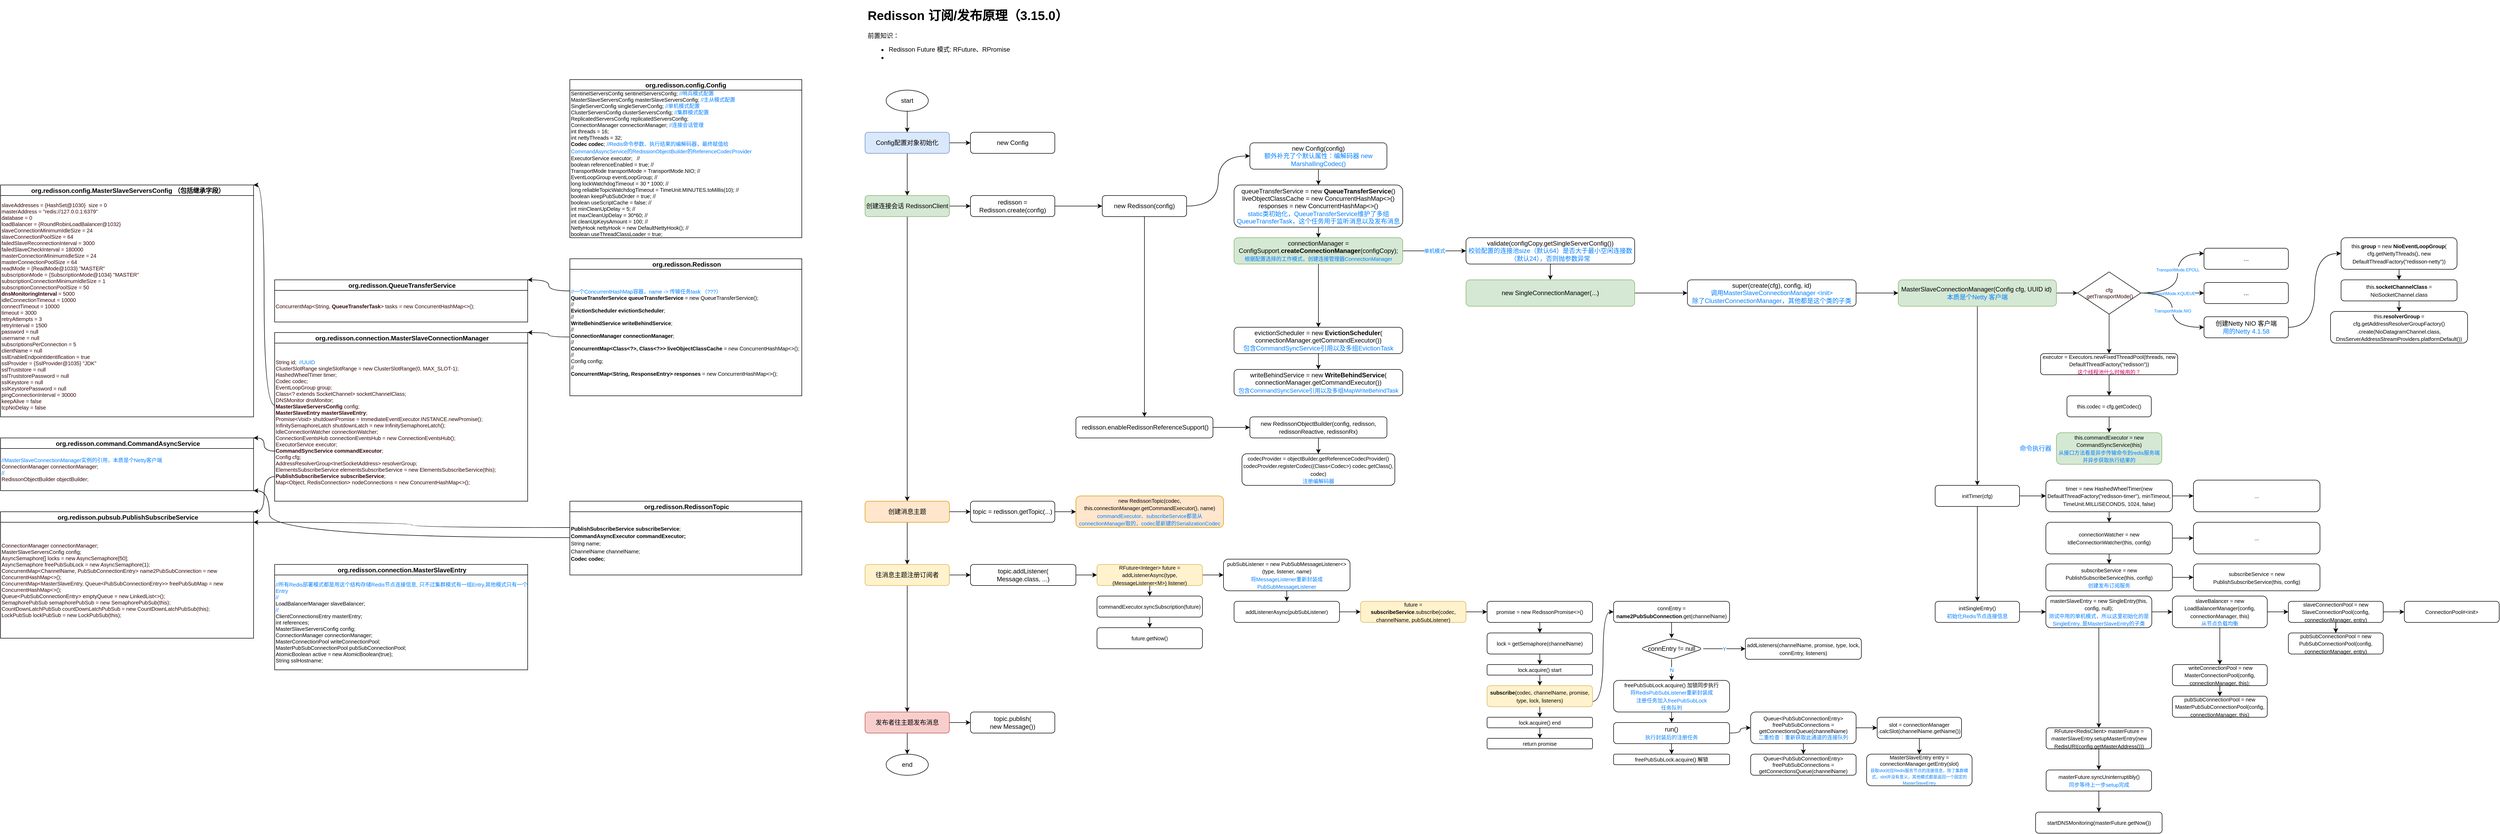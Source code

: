 <mxfile version="16.1.2" type="device" pages="2"><diagram id="C5RBs43oDa-KdzZeNtuy" name="Redisson订阅发布"><mxGraphModel dx="2700" dy="656" grid="1" gridSize="10" guides="1" tooltips="1" connect="1" arrows="1" fold="1" page="1" pageScale="1" pageWidth="827" pageHeight="1169" math="0" shadow="0"><root><mxCell id="WIyWlLk6GJQsqaUBKTNV-0"/><mxCell id="WIyWlLk6GJQsqaUBKTNV-1" parent="WIyWlLk6GJQsqaUBKTNV-0"/><mxCell id="I3S7IV9glcu-AFgagqgy-5" value="" style="edgeStyle=orthogonalEdgeStyle;rounded=0;orthogonalLoop=1;jettySize=auto;html=1;" parent="WIyWlLk6GJQsqaUBKTNV-1" source="WIyWlLk6GJQsqaUBKTNV-3" target="I3S7IV9glcu-AFgagqgy-4" edge="1"><mxGeometry relative="1" as="geometry"/></mxCell><mxCell id="I3S7IV9glcu-AFgagqgy-14" value="" style="edgeStyle=orthogonalEdgeStyle;curved=1;rounded=0;orthogonalLoop=1;jettySize=auto;html=1;" parent="WIyWlLk6GJQsqaUBKTNV-1" source="WIyWlLk6GJQsqaUBKTNV-3" target="I3S7IV9glcu-AFgagqgy-13" edge="1"><mxGeometry relative="1" as="geometry"/></mxCell><mxCell id="WIyWlLk6GJQsqaUBKTNV-3" value="Config配置对象初始化" style="rounded=1;whiteSpace=wrap;html=1;fontSize=12;glass=0;strokeWidth=1;shadow=0;fillColor=#dae8fc;strokeColor=#6c8ebf;" parent="WIyWlLk6GJQsqaUBKTNV-1" vertex="1"><mxGeometry x="40" y="260" width="160" height="40" as="geometry"/></mxCell><mxCell id="I3S7IV9glcu-AFgagqgy-0" value="&lt;h1&gt;Redisson 订阅/发布原理（3.15.0）&lt;/h1&gt;&lt;p&gt;前置知识：&lt;br&gt;&lt;/p&gt;&lt;ul&gt;&lt;li&gt;Redisson Future 模式: RFuture、RPromise&lt;/li&gt;&lt;li&gt;&lt;br&gt;&lt;/li&gt;&lt;/ul&gt;&lt;p&gt;&lt;/p&gt;" style="text;html=1;strokeColor=none;fillColor=none;spacing=5;spacingTop=-20;whiteSpace=wrap;overflow=hidden;rounded=0;" parent="WIyWlLk6GJQsqaUBKTNV-1" vertex="1"><mxGeometry x="40" y="19" width="540" height="141" as="geometry"/></mxCell><mxCell id="I3S7IV9glcu-AFgagqgy-2" style="edgeStyle=orthogonalEdgeStyle;rounded=0;orthogonalLoop=1;jettySize=auto;html=1;exitX=0.5;exitY=1;exitDx=0;exitDy=0;curved=1;" parent="WIyWlLk6GJQsqaUBKTNV-1" source="I3S7IV9glcu-AFgagqgy-1" target="WIyWlLk6GJQsqaUBKTNV-3" edge="1"><mxGeometry relative="1" as="geometry"/></mxCell><mxCell id="I3S7IV9glcu-AFgagqgy-1" value="start" style="ellipse;whiteSpace=wrap;html=1;" parent="WIyWlLk6GJQsqaUBKTNV-1" vertex="1"><mxGeometry x="80" y="180" width="80" height="40" as="geometry"/></mxCell><mxCell id="I3S7IV9glcu-AFgagqgy-3" value="end" style="ellipse;whiteSpace=wrap;html=1;" parent="WIyWlLk6GJQsqaUBKTNV-1" vertex="1"><mxGeometry x="80" y="1440" width="80" height="40" as="geometry"/></mxCell><mxCell id="I3S7IV9glcu-AFgagqgy-7" value="" style="edgeStyle=orthogonalEdgeStyle;curved=1;rounded=0;orthogonalLoop=1;jettySize=auto;html=1;" parent="WIyWlLk6GJQsqaUBKTNV-1" source="I3S7IV9glcu-AFgagqgy-4" target="I3S7IV9glcu-AFgagqgy-6" edge="1"><mxGeometry relative="1" as="geometry"/></mxCell><mxCell id="I3S7IV9glcu-AFgagqgy-19" value="" style="edgeStyle=orthogonalEdgeStyle;curved=1;rounded=0;orthogonalLoop=1;jettySize=auto;html=1;fontColor=#007FFF;" parent="WIyWlLk6GJQsqaUBKTNV-1" source="I3S7IV9glcu-AFgagqgy-4" target="I3S7IV9glcu-AFgagqgy-18" edge="1"><mxGeometry relative="1" as="geometry"/></mxCell><mxCell id="I3S7IV9glcu-AFgagqgy-4" value="创建连接会话 RedissonClient" style="rounded=1;whiteSpace=wrap;html=1;fontSize=12;glass=0;strokeWidth=1;shadow=0;fillColor=#d5e8d4;strokeColor=#82b366;" parent="WIyWlLk6GJQsqaUBKTNV-1" vertex="1"><mxGeometry x="40" y="380" width="160" height="40" as="geometry"/></mxCell><mxCell id="I3S7IV9glcu-AFgagqgy-9" value="" style="edgeStyle=orthogonalEdgeStyle;curved=1;rounded=0;orthogonalLoop=1;jettySize=auto;html=1;" parent="WIyWlLk6GJQsqaUBKTNV-1" source="I3S7IV9glcu-AFgagqgy-6" target="I3S7IV9glcu-AFgagqgy-8" edge="1"><mxGeometry relative="1" as="geometry"/></mxCell><mxCell id="I3S7IV9glcu-AFgagqgy-21" value="" style="edgeStyle=orthogonalEdgeStyle;curved=1;rounded=0;orthogonalLoop=1;jettySize=auto;html=1;fontColor=#007FFF;" parent="WIyWlLk6GJQsqaUBKTNV-1" source="I3S7IV9glcu-AFgagqgy-6" target="I3S7IV9glcu-AFgagqgy-20" edge="1"><mxGeometry relative="1" as="geometry"/></mxCell><mxCell id="I3S7IV9glcu-AFgagqgy-6" value="创建消息主题" style="rounded=1;whiteSpace=wrap;html=1;fontSize=12;glass=0;strokeWidth=1;shadow=0;fillColor=#ffe6cc;strokeColor=#d79b00;" parent="WIyWlLk6GJQsqaUBKTNV-1" vertex="1"><mxGeometry x="40" y="960" width="160" height="40" as="geometry"/></mxCell><mxCell id="I3S7IV9glcu-AFgagqgy-11" value="" style="edgeStyle=orthogonalEdgeStyle;curved=1;rounded=0;orthogonalLoop=1;jettySize=auto;html=1;" parent="WIyWlLk6GJQsqaUBKTNV-1" source="I3S7IV9glcu-AFgagqgy-8" target="I3S7IV9glcu-AFgagqgy-10" edge="1"><mxGeometry relative="1" as="geometry"/></mxCell><mxCell id="I3S7IV9glcu-AFgagqgy-23" value="" style="edgeStyle=orthogonalEdgeStyle;curved=1;rounded=0;orthogonalLoop=1;jettySize=auto;html=1;fontColor=#007FFF;" parent="WIyWlLk6GJQsqaUBKTNV-1" source="I3S7IV9glcu-AFgagqgy-8" target="I3S7IV9glcu-AFgagqgy-22" edge="1"><mxGeometry relative="1" as="geometry"/></mxCell><mxCell id="I3S7IV9glcu-AFgagqgy-8" value="往消息主题注册订阅者" style="rounded=1;whiteSpace=wrap;html=1;fontSize=12;glass=0;strokeWidth=1;shadow=0;fillColor=#fff2cc;strokeColor=#d6b656;" parent="WIyWlLk6GJQsqaUBKTNV-1" vertex="1"><mxGeometry x="40" y="1080" width="160" height="40" as="geometry"/></mxCell><mxCell id="I3S7IV9glcu-AFgagqgy-12" style="edgeStyle=orthogonalEdgeStyle;curved=1;rounded=0;orthogonalLoop=1;jettySize=auto;html=1;exitX=0.5;exitY=1;exitDx=0;exitDy=0;" parent="WIyWlLk6GJQsqaUBKTNV-1" source="I3S7IV9glcu-AFgagqgy-10" target="I3S7IV9glcu-AFgagqgy-3" edge="1"><mxGeometry relative="1" as="geometry"/></mxCell><mxCell id="I3S7IV9glcu-AFgagqgy-25" value="" style="edgeStyle=orthogonalEdgeStyle;curved=1;rounded=0;orthogonalLoop=1;jettySize=auto;html=1;fontColor=#007FFF;" parent="WIyWlLk6GJQsqaUBKTNV-1" source="I3S7IV9glcu-AFgagqgy-10" target="I3S7IV9glcu-AFgagqgy-24" edge="1"><mxGeometry relative="1" as="geometry"/></mxCell><mxCell id="I3S7IV9glcu-AFgagqgy-10" value="发布者往主题发布消息" style="rounded=1;whiteSpace=wrap;html=1;fontSize=12;glass=0;strokeWidth=1;shadow=0;fillColor=#f8cecc;strokeColor=#b85450;" parent="WIyWlLk6GJQsqaUBKTNV-1" vertex="1"><mxGeometry x="40" y="1360" width="160" height="40" as="geometry"/></mxCell><mxCell id="I3S7IV9glcu-AFgagqgy-13" value="new Config" style="rounded=1;whiteSpace=wrap;html=1;fontSize=12;glass=0;strokeWidth=1;shadow=0;" parent="WIyWlLk6GJQsqaUBKTNV-1" vertex="1"><mxGeometry x="240" y="260" width="160" height="40" as="geometry"/></mxCell><mxCell id="I3S7IV9glcu-AFgagqgy-16" value="org.redisson.config.Config" style="swimlane;startSize=20;" parent="WIyWlLk6GJQsqaUBKTNV-1" vertex="1"><mxGeometry x="-520" y="160" width="440" height="300" as="geometry"/></mxCell><mxCell id="I3S7IV9glcu-AFgagqgy-17" value="&lt;div style=&quot;font-size: 10px&quot;&gt;&lt;font style=&quot;font-size: 10px&quot;&gt;SentinelServersConfig sentinelServersConfig;&lt;span&gt;&#9;&lt;/span&gt;&lt;font color=&quot;#007fff&quot; style=&quot;font-size: 10px&quot;&gt;//哨兵模式配置&lt;/font&gt;&lt;/font&gt;&lt;/div&gt;&lt;div style=&quot;font-size: 10px&quot;&gt;&lt;font style=&quot;font-size: 10px&quot;&gt;MasterSlaveServersConfig masterSlaveServersConfig;&lt;span&gt;&#9;&lt;/span&gt;&lt;font color=&quot;#007fff&quot; style=&quot;font-size: 10px&quot;&gt;//主从模式配置&lt;/font&gt;&lt;/font&gt;&lt;/div&gt;&lt;div style=&quot;font-size: 10px&quot;&gt;&lt;font style=&quot;font-size: 10px&quot;&gt;SingleServerConfig singleServerConfig;&lt;span&gt;&#9;&lt;span&gt;&#9;&lt;/span&gt;&lt;/span&gt;&lt;font color=&quot;#007fff&quot; style=&quot;font-size: 10px&quot;&gt;//单机模式配置&lt;/font&gt;&lt;/font&gt;&lt;/div&gt;&lt;div style=&quot;font-size: 10px&quot;&gt;&lt;font style=&quot;font-size: 10px&quot;&gt;ClusterServersConfig clusterServersConfig; &lt;span&gt;&#9;&lt;/span&gt;&lt;font color=&quot;#007fff&quot; style=&quot;font-size: 10px&quot;&gt;//集群模式配置&lt;/font&gt;&lt;/font&gt;&lt;/div&gt;&lt;div style=&quot;font-size: 10px&quot;&gt;&lt;font style=&quot;font-size: 10px&quot;&gt;ReplicatedServersConfig replicatedServersConfig;&lt;/font&gt;&lt;/div&gt;&lt;div style=&quot;font-size: 10px&quot;&gt;&lt;font style=&quot;font-size: 10px&quot;&gt;ConnectionManager connectionManager;&lt;span&gt;&#9;&lt;/span&gt;&lt;font color=&quot;#007fff&quot; style=&quot;font-size: 10px&quot;&gt;//连接会话管理&lt;/font&gt;&lt;/font&gt;&lt;/div&gt;&lt;div style=&quot;font-size: 10px&quot;&gt;&lt;font style=&quot;font-size: 10px&quot;&gt;int threads = 16;&lt;/font&gt;&lt;/div&gt;&lt;div style=&quot;font-size: 10px&quot;&gt;&lt;font style=&quot;font-size: 10px&quot;&gt;int nettyThreads = 32;&lt;/font&gt;&lt;/div&gt;&lt;div style=&quot;font-size: 10px&quot;&gt;&lt;font style=&quot;font-size: 10px&quot;&gt;&lt;b&gt;Codec&lt;/b&gt; &lt;b&gt;codec&lt;/b&gt;;&lt;span&gt;&#9;&lt;/span&gt;&lt;span&gt;&#9;&lt;/span&gt;&lt;span&gt;&#9;&lt;/span&gt;&lt;span&gt;&#9;&lt;/span&gt;&lt;span&gt;&#9;&lt;/span&gt;&lt;span&gt;&#9;&lt;/span&gt;&lt;font color=&quot;#007fff&quot;&gt;//Redis命令参数、执行结果的编解码器，最终赋值给&lt;/font&gt;&lt;/font&gt;&lt;/div&gt;&lt;font color=&quot;#007fff&quot;&gt;&lt;span style=&quot;font-size: 10px&quot;&gt;CommandAsyncService的RedissionObjectBuilder的&lt;/span&gt;&lt;span style=&quot;font-size: 10px&quot;&gt;ReferenceCodecProvider&lt;/span&gt;&lt;/font&gt;&lt;div style=&quot;font-size: 10px&quot;&gt;&lt;font style=&quot;font-size: 10px&quot;&gt;ExecutorService executor;&amp;nbsp;&amp;nbsp;&lt;span&gt;&#9;&lt;/span&gt;&lt;span&gt;&#9;&lt;/span&gt;//&lt;/font&gt;&lt;/div&gt;&lt;div style=&quot;font-size: 10px&quot;&gt;&lt;font style=&quot;font-size: 10px&quot;&gt;boolean referenceEnabled = true;&lt;span&gt;&#9;&lt;/span&gt;//&lt;/font&gt;&lt;/div&gt;&lt;div style=&quot;font-size: 10px&quot;&gt;&lt;font style=&quot;font-size: 10px&quot;&gt;TransportMode transportMode = TransportMode.NIO;&lt;span&gt;&#9;&lt;/span&gt;//&lt;/font&gt;&lt;/div&gt;&lt;div style=&quot;font-size: 10px&quot;&gt;&lt;font style=&quot;font-size: 10px&quot;&gt;EventLoopGroup eventLoopGroup;&lt;span&gt;&#9;&lt;/span&gt;&lt;span&gt;&#9;&lt;/span&gt;&lt;span&gt;&#9;&lt;/span&gt;&lt;span&gt;&#9;&lt;/span&gt;&lt;span&gt;&#9;&lt;/span&gt;//&lt;/font&gt;&lt;/div&gt;&lt;div style=&quot;font-size: 10px&quot;&gt;&lt;font style=&quot;font-size: 10px&quot;&gt;long lockWatchdogTimeout = 30 * 1000;&lt;span&gt;&#9;&lt;/span&gt;&lt;span&gt;&#9;&lt;/span&gt;&lt;span&gt;&#9;&lt;/span&gt;&lt;span&gt;&#9;&lt;/span&gt;//&lt;/font&gt;&lt;/div&gt;&lt;div style=&quot;font-size: 10px&quot;&gt;&lt;font style=&quot;font-size: 10px&quot;&gt;long reliableTopicWatchdogTimeout = TimeUnit.MINUTES.toMillis(10);&lt;span&gt;&#9;&lt;/span&gt;//&lt;/font&gt;&lt;/div&gt;&lt;div style=&quot;font-size: 10px&quot;&gt;&lt;font style=&quot;font-size: 10px&quot;&gt;boolean keepPubSubOrder = true;&lt;span&gt;&#9;&lt;/span&gt;//&lt;/font&gt;&lt;/div&gt;&lt;div style=&quot;font-size: 10px&quot;&gt;&lt;font style=&quot;font-size: 10px&quot;&gt;boolean useScriptCache = false;&lt;span&gt;&#9;&lt;/span&gt;//&lt;/font&gt;&lt;/div&gt;&lt;div style=&quot;font-size: 10px&quot;&gt;&lt;font style=&quot;font-size: 10px&quot;&gt;int minCleanUpDelay = 5;&lt;span&gt;&#9;&lt;/span&gt;&lt;span&gt;&#9;&lt;/span&gt;&lt;span&gt;&#9;&lt;/span&gt;//&lt;/font&gt;&lt;/div&gt;&lt;div style=&quot;font-size: 10px&quot;&gt;&lt;font style=&quot;font-size: 10px&quot;&gt;int maxCleanUpDelay = 30*60;&lt;span&gt;&#9;&lt;/span&gt;&lt;span&gt;&#9;&lt;/span&gt;//&lt;/font&gt;&lt;/div&gt;&lt;div style=&quot;font-size: 10px&quot;&gt;&lt;font style=&quot;font-size: 10px&quot;&gt;int cleanUpKeysAmount = 100;&lt;span&gt;&#9;&lt;/span&gt;&lt;span&gt;&#9;&lt;/span&gt;//&lt;/font&gt;&lt;/div&gt;&lt;div style=&quot;font-size: 10px&quot;&gt;&lt;font style=&quot;font-size: 10px&quot;&gt;NettyHook nettyHook = new DefaultNettyHook();&lt;span&gt;&#9;&lt;/span&gt;//&lt;/font&gt;&lt;/div&gt;&lt;div style=&quot;font-size: 10px&quot;&gt;&lt;font style=&quot;font-size: 10px&quot;&gt;boolean useThreadClassLoader = true;&lt;span&gt;&#9;&lt;/span&gt;&lt;/font&gt;&lt;/div&gt;" style="text;html=1;strokeColor=none;fillColor=none;align=left;verticalAlign=middle;whiteSpace=wrap;rounded=0;" parent="I3S7IV9glcu-AFgagqgy-16" vertex="1"><mxGeometry y="20" width="440" height="280" as="geometry"/></mxCell><mxCell id="I3S7IV9glcu-AFgagqgy-29" value="" style="edgeStyle=orthogonalEdgeStyle;curved=1;rounded=0;orthogonalLoop=1;jettySize=auto;html=1;fontColor=#007FFF;" parent="WIyWlLk6GJQsqaUBKTNV-1" source="I3S7IV9glcu-AFgagqgy-18" target="I3S7IV9glcu-AFgagqgy-28" edge="1"><mxGeometry relative="1" as="geometry"/></mxCell><mxCell id="I3S7IV9glcu-AFgagqgy-18" value="redisson = Redisson.create(config)" style="rounded=1;whiteSpace=wrap;html=1;fontSize=12;glass=0;strokeWidth=1;shadow=0;" parent="WIyWlLk6GJQsqaUBKTNV-1" vertex="1"><mxGeometry x="240" y="380" width="160" height="40" as="geometry"/></mxCell><mxCell id="XNX2Z0ZqCE7KDeMgFk9w-1" value="" style="edgeStyle=orthogonalEdgeStyle;rounded=0;orthogonalLoop=1;jettySize=auto;html=1;curved=1;" edge="1" parent="WIyWlLk6GJQsqaUBKTNV-1" source="I3S7IV9glcu-AFgagqgy-20" target="XNX2Z0ZqCE7KDeMgFk9w-0"><mxGeometry relative="1" as="geometry"/></mxCell><mxCell id="I3S7IV9glcu-AFgagqgy-20" value="topic = redisson.getTopic(...)" style="rounded=1;whiteSpace=wrap;html=1;fontSize=12;glass=0;strokeWidth=1;shadow=0;" parent="WIyWlLk6GJQsqaUBKTNV-1" vertex="1"><mxGeometry x="240" y="960" width="160" height="40" as="geometry"/></mxCell><mxCell id="XNX2Z0ZqCE7KDeMgFk9w-7" value="" style="edgeStyle=orthogonalEdgeStyle;curved=1;rounded=0;orthogonalLoop=1;jettySize=auto;html=1;fontSize=10;fontColor=#007FFF;" edge="1" parent="WIyWlLk6GJQsqaUBKTNV-1" source="I3S7IV9glcu-AFgagqgy-22" target="XNX2Z0ZqCE7KDeMgFk9w-6"><mxGeometry relative="1" as="geometry"/></mxCell><mxCell id="I3S7IV9glcu-AFgagqgy-22" value="topic.addListener(&lt;br&gt;Message.class, ...)" style="rounded=1;whiteSpace=wrap;html=1;fontSize=12;glass=0;strokeWidth=1;shadow=0;" parent="WIyWlLk6GJQsqaUBKTNV-1" vertex="1"><mxGeometry x="240" y="1080" width="200" height="40" as="geometry"/></mxCell><mxCell id="I3S7IV9glcu-AFgagqgy-24" value="topic.publish(&lt;br&gt;new Message())" style="rounded=1;whiteSpace=wrap;html=1;fontSize=12;glass=0;strokeWidth=1;shadow=0;" parent="WIyWlLk6GJQsqaUBKTNV-1" vertex="1"><mxGeometry x="240" y="1360" width="160" height="40" as="geometry"/></mxCell><mxCell id="I3S7IV9glcu-AFgagqgy-26" value=" org.redisson.Redisson" style="swimlane;startSize=20;" parent="WIyWlLk6GJQsqaUBKTNV-1" vertex="1"><mxGeometry x="-520" y="500" width="440" height="260" as="geometry"/></mxCell><mxCell id="I3S7IV9glcu-AFgagqgy-27" value="&lt;div style=&quot;font-size: 10px&quot;&gt;&lt;div&gt;&lt;font color=&quot;#007fff&quot; style=&quot;font-size: 10px&quot;&gt;//一个ConcurrentHashMap容器，name -&amp;gt; 传输任务task （???）&lt;/font&gt;&lt;/div&gt;&lt;div&gt;&lt;b&gt;QueueTransferService queueTransferService&lt;/b&gt; = new QueueTransferService();&lt;/div&gt;&lt;div&gt;//&lt;/div&gt;&lt;div&gt;&lt;b&gt;EvictionScheduler evictionScheduler&lt;/b&gt;;&lt;/div&gt;&lt;div&gt;//&lt;/div&gt;&lt;div&gt;&lt;b&gt;WriteBehindService writeBehindService&lt;/b&gt;;&lt;/div&gt;&lt;div&gt;//&lt;/div&gt;&lt;div&gt;&lt;b&gt;ConnectionManager connectionManager&lt;/b&gt;;&lt;/div&gt;&lt;div&gt;//&lt;/div&gt;&lt;div&gt;&lt;b&gt;ConcurrentMap&amp;lt;Class&amp;lt;?&amp;gt;, Class&amp;lt;?&amp;gt;&amp;gt; liveObjectClassCache&lt;/b&gt; = new ConcurrentHashMap&amp;lt;&amp;gt;();&lt;/div&gt;&lt;div&gt;//&lt;/div&gt;&lt;div&gt;Config config;&lt;/div&gt;&lt;div&gt;//&lt;/div&gt;&lt;div&gt;&lt;b&gt;ConcurrentMap&amp;lt;String, ResponseEntry&amp;gt; responses&lt;/b&gt; = new ConcurrentHashMap&amp;lt;&amp;gt;();&lt;/div&gt;&lt;/div&gt;" style="text;html=1;strokeColor=none;fillColor=none;align=left;verticalAlign=middle;whiteSpace=wrap;rounded=0;" parent="I3S7IV9glcu-AFgagqgy-26" vertex="1"><mxGeometry y="20" width="440" height="240" as="geometry"/></mxCell><mxCell id="I3S7IV9glcu-AFgagqgy-31" value="" style="edgeStyle=orthogonalEdgeStyle;curved=1;rounded=0;orthogonalLoop=1;jettySize=auto;html=1;fontColor=#007FFF;" parent="WIyWlLk6GJQsqaUBKTNV-1" source="I3S7IV9glcu-AFgagqgy-28" target="I3S7IV9glcu-AFgagqgy-30" edge="1"><mxGeometry relative="1" as="geometry"/></mxCell><mxCell id="zKmpKwrjd1G7m23i1Yf6-15" style="edgeStyle=orthogonalEdgeStyle;curved=1;rounded=0;orthogonalLoop=1;jettySize=auto;html=1;exitX=1;exitY=0.5;exitDx=0;exitDy=0;entryX=0;entryY=0.5;entryDx=0;entryDy=0;fontSize=10;fontColor=#007FFF;" parent="WIyWlLk6GJQsqaUBKTNV-1" source="I3S7IV9glcu-AFgagqgy-28" target="zKmpKwrjd1G7m23i1Yf6-14" edge="1"><mxGeometry relative="1" as="geometry"/></mxCell><mxCell id="I3S7IV9glcu-AFgagqgy-28" value="new Redisson(config)" style="rounded=1;whiteSpace=wrap;html=1;fontSize=12;glass=0;strokeWidth=1;shadow=0;" parent="WIyWlLk6GJQsqaUBKTNV-1" vertex="1"><mxGeometry x="490" y="380" width="160" height="40" as="geometry"/></mxCell><mxCell id="zKmpKwrjd1G7m23i1Yf6-11" value="" style="edgeStyle=orthogonalEdgeStyle;curved=1;rounded=0;orthogonalLoop=1;jettySize=auto;html=1;fontSize=11;fontColor=#007FFF;" parent="WIyWlLk6GJQsqaUBKTNV-1" source="I3S7IV9glcu-AFgagqgy-30" target="zKmpKwrjd1G7m23i1Yf6-10" edge="1"><mxGeometry relative="1" as="geometry"/></mxCell><mxCell id="I3S7IV9glcu-AFgagqgy-30" value="&amp;nbsp;redisson.enableRedissonReferenceSupport()" style="rounded=1;whiteSpace=wrap;html=1;fontSize=12;glass=0;strokeWidth=1;shadow=0;" parent="WIyWlLk6GJQsqaUBKTNV-1" vertex="1"><mxGeometry x="440" y="800" width="260" height="40" as="geometry"/></mxCell><mxCell id="I3S7IV9glcu-AFgagqgy-36" value="" style="edgeStyle=orthogonalEdgeStyle;curved=1;rounded=0;orthogonalLoop=1;jettySize=auto;html=1;fontColor=#007FFF;" parent="WIyWlLk6GJQsqaUBKTNV-1" source="I3S7IV9glcu-AFgagqgy-33" target="I3S7IV9glcu-AFgagqgy-35" edge="1"><mxGeometry relative="1" as="geometry"/></mxCell><mxCell id="I3S7IV9glcu-AFgagqgy-33" value="queueTransferService = new &lt;b&gt;QueueTransferService&lt;/b&gt;()&lt;br&gt;liveObjectClassCache = new ConcurrentHashMap&amp;lt;&amp;gt;()&lt;br&gt;responses = new ConcurrentHashMap&amp;lt;&amp;gt;()&lt;br&gt;&lt;font color=&quot;#007fff&quot;&gt;static类初始化，QueueTransferService维护了多组QueueTransferTask，这个任务用于监听消息以及发布消息&lt;/font&gt;" style="rounded=1;whiteSpace=wrap;html=1;fontSize=12;glass=0;strokeWidth=1;shadow=0;" parent="WIyWlLk6GJQsqaUBKTNV-1" vertex="1"><mxGeometry x="740" y="360" width="320" height="80" as="geometry"/></mxCell><mxCell id="I3S7IV9glcu-AFgagqgy-44" value="" style="edgeStyle=orthogonalEdgeStyle;curved=1;rounded=0;orthogonalLoop=1;jettySize=auto;html=1;fontColor=#330000;" parent="WIyWlLk6GJQsqaUBKTNV-1" source="I3S7IV9glcu-AFgagqgy-35" target="I3S7IV9glcu-AFgagqgy-43" edge="1"><mxGeometry relative="1" as="geometry"/></mxCell><mxCell id="I3S7IV9glcu-AFgagqgy-48" value="单机模式" style="edgeStyle=orthogonalEdgeStyle;curved=1;rounded=0;orthogonalLoop=1;jettySize=auto;html=1;fontSize=10;fontColor=#007FFF;" parent="WIyWlLk6GJQsqaUBKTNV-1" source="I3S7IV9glcu-AFgagqgy-35" target="I3S7IV9glcu-AFgagqgy-47" edge="1"><mxGeometry relative="1" as="geometry"/></mxCell><mxCell id="I3S7IV9glcu-AFgagqgy-35" value="connectionManager = ConfigSupport.&lt;b&gt;createConnectionManager&lt;/b&gt;(configCopy);&lt;br&gt;&lt;font style=&quot;font-size: 10px&quot; color=&quot;#007fff&quot;&gt;根据配置选择的工作模式，创建连接管理器ConnectionManager&lt;/font&gt;" style="rounded=1;whiteSpace=wrap;html=1;fontSize=12;glass=0;strokeWidth=1;shadow=0;fillColor=#d5e8d4;strokeColor=#82b366;" parent="WIyWlLk6GJQsqaUBKTNV-1" vertex="1"><mxGeometry x="740" y="460" width="320" height="50" as="geometry"/></mxCell><mxCell id="I3S7IV9glcu-AFgagqgy-37" value=" org.redisson.QueueTransferService" style="swimlane;startSize=20;" parent="WIyWlLk6GJQsqaUBKTNV-1" vertex="1"><mxGeometry x="-1080" y="540" width="480" height="80" as="geometry"/></mxCell><mxCell id="I3S7IV9glcu-AFgagqgy-40" value="&lt;font color=&quot;#330000&quot; style=&quot;font-size: 10px&quot;&gt;ConcurrentMap&amp;lt;String, &lt;b&gt;QueueTransferTask&lt;/b&gt;&amp;gt; tasks = new ConcurrentHashMap&amp;lt;&amp;gt;();&lt;/font&gt;" style="text;html=1;strokeColor=none;fillColor=none;align=left;verticalAlign=middle;whiteSpace=wrap;rounded=0;fontColor=#007FFF;" parent="I3S7IV9glcu-AFgagqgy-37" vertex="1"><mxGeometry y="20" width="480" height="60" as="geometry"/></mxCell><mxCell id="I3S7IV9glcu-AFgagqgy-42" style="edgeStyle=orthogonalEdgeStyle;curved=1;rounded=0;orthogonalLoop=1;jettySize=auto;html=1;exitX=0;exitY=0.171;exitDx=0;exitDy=0;fontColor=#330000;exitPerimeter=0;entryX=1;entryY=0;entryDx=0;entryDy=0;" parent="WIyWlLk6GJQsqaUBKTNV-1" source="I3S7IV9glcu-AFgagqgy-27" target="I3S7IV9glcu-AFgagqgy-37" edge="1"><mxGeometry relative="1" as="geometry"><mxPoint x="-670" y="550" as="targetPoint"/><Array as="points"><mxPoint x="-560" y="561"/><mxPoint x="-560" y="540"/></Array></mxGeometry></mxCell><mxCell id="I3S7IV9glcu-AFgagqgy-46" value="" style="edgeStyle=orthogonalEdgeStyle;curved=1;rounded=0;orthogonalLoop=1;jettySize=auto;html=1;fontColor=#330000;" parent="WIyWlLk6GJQsqaUBKTNV-1" source="I3S7IV9glcu-AFgagqgy-43" target="I3S7IV9glcu-AFgagqgy-45" edge="1"><mxGeometry relative="1" as="geometry"/></mxCell><mxCell id="I3S7IV9glcu-AFgagqgy-43" value="evictionScheduler = new &lt;b&gt;EvictionScheduler&lt;/b&gt;(&lt;br&gt;connectionManager.getCommandExecutor())&lt;br&gt;&lt;font color=&quot;#007fff&quot;&gt;包含CommandSyncService引用以及多组EvictionTask&lt;/font&gt;" style="rounded=1;whiteSpace=wrap;html=1;fontSize=12;glass=0;strokeWidth=1;shadow=0;" parent="WIyWlLk6GJQsqaUBKTNV-1" vertex="1"><mxGeometry x="740" y="630" width="320" height="50" as="geometry"/></mxCell><mxCell id="I3S7IV9glcu-AFgagqgy-45" value="writeBehindService = new &lt;b&gt;WriteBehindService&lt;/b&gt;(&lt;br&gt;connectionManager.getCommandExecutor())&lt;br&gt;&lt;font style=&quot;font-size: 11px&quot; color=&quot;#007fff&quot;&gt;包含CommandSyncService引用以及多组MapWriteBehindTask&lt;/font&gt;" style="rounded=1;whiteSpace=wrap;html=1;fontSize=12;glass=0;strokeWidth=1;shadow=0;" parent="WIyWlLk6GJQsqaUBKTNV-1" vertex="1"><mxGeometry x="740" y="710" width="320" height="50" as="geometry"/></mxCell><mxCell id="I3S7IV9glcu-AFgagqgy-50" value="" style="edgeStyle=orthogonalEdgeStyle;curved=1;rounded=0;orthogonalLoop=1;jettySize=auto;html=1;fontSize=10;fontColor=#007FFF;" parent="WIyWlLk6GJQsqaUBKTNV-1" source="I3S7IV9glcu-AFgagqgy-47" target="I3S7IV9glcu-AFgagqgy-49" edge="1"><mxGeometry relative="1" as="geometry"/></mxCell><mxCell id="I3S7IV9glcu-AFgagqgy-47" value="validate(configCopy.getSingleServerConfig())&lt;br&gt;&lt;font color=&quot;#007fff&quot;&gt;校验配置的连接池size（默认64）是否大于最小空闲连接数（默认24），否则抛参数异常&lt;/font&gt;" style="rounded=1;whiteSpace=wrap;html=1;fontSize=12;glass=0;strokeWidth=1;shadow=0;" parent="WIyWlLk6GJQsqaUBKTNV-1" vertex="1"><mxGeometry x="1180" y="460" width="320" height="50" as="geometry"/></mxCell><mxCell id="I3S7IV9glcu-AFgagqgy-52" value="" style="edgeStyle=orthogonalEdgeStyle;curved=1;rounded=0;orthogonalLoop=1;jettySize=auto;html=1;fontSize=10;fontColor=#007FFF;" parent="WIyWlLk6GJQsqaUBKTNV-1" source="I3S7IV9glcu-AFgagqgy-49" target="I3S7IV9glcu-AFgagqgy-51" edge="1"><mxGeometry relative="1" as="geometry"/></mxCell><mxCell id="I3S7IV9glcu-AFgagqgy-49" value="new SingleConnectionManager(...)" style="rounded=1;whiteSpace=wrap;html=1;fontSize=12;glass=0;strokeWidth=1;shadow=0;fillColor=#d5e8d4;strokeColor=#82b366;" parent="WIyWlLk6GJQsqaUBKTNV-1" vertex="1"><mxGeometry x="1180" y="540" width="320" height="50" as="geometry"/></mxCell><mxCell id="I3S7IV9glcu-AFgagqgy-63" value="" style="edgeStyle=orthogonalEdgeStyle;curved=1;rounded=0;orthogonalLoop=1;jettySize=auto;html=1;fontSize=10;fontColor=#007FFF;" parent="WIyWlLk6GJQsqaUBKTNV-1" source="I3S7IV9glcu-AFgagqgy-51" target="I3S7IV9glcu-AFgagqgy-62" edge="1"><mxGeometry relative="1" as="geometry"/></mxCell><mxCell id="I3S7IV9glcu-AFgagqgy-51" value="super(create(cfg), config, id)&lt;br&gt;&lt;font color=&quot;#007fff&quot;&gt;调用MasterSlaveConnectionManager &amp;lt;init&amp;gt;&lt;br&gt;除了ClusterConnectionManager，其他都是这个类的子类&lt;br&gt;&lt;/font&gt;" style="rounded=1;whiteSpace=wrap;html=1;fontSize=12;glass=0;strokeWidth=1;shadow=0;" parent="WIyWlLk6GJQsqaUBKTNV-1" vertex="1"><mxGeometry x="1600" y="540" width="320" height="50" as="geometry"/></mxCell><mxCell id="I3S7IV9glcu-AFgagqgy-55" value=" org.redisson.connection.MasterSlaveConnectionManager" style="swimlane;startSize=20;" parent="WIyWlLk6GJQsqaUBKTNV-1" vertex="1"><mxGeometry x="-1080" y="640" width="480" height="320" as="geometry"/></mxCell><mxCell id="I3S7IV9glcu-AFgagqgy-61" value="&lt;div&gt;String id;&amp;nbsp;&lt;span style=&quot;white-space: pre&quot;&gt;&#9;&lt;/span&gt;&lt;font color=&quot;#007fff&quot;&gt;//UUID&lt;/font&gt;&lt;/div&gt;&lt;div&gt;ClusterSlotRange singleSlotRange = new ClusterSlotRange(0, MAX_SLOT-1);&lt;/div&gt;&lt;div&gt;HashedWheelTimer timer;&lt;/div&gt;&lt;div&gt;Codec codec;&lt;/div&gt;&lt;div&gt;EventLoopGroup group;&lt;/div&gt;&lt;div&gt;Class&amp;lt;? extends SocketChannel&amp;gt; socketChannelClass;&lt;/div&gt;&lt;div&gt;DNSMonitor dnsMonitor;&lt;/div&gt;&lt;div&gt;&lt;b&gt;MasterSlaveServersConfig&lt;/b&gt; config;&lt;/div&gt;&lt;div&gt;&lt;b&gt;MasterSlaveEntry masterSlaveEntry&lt;/b&gt;;&lt;/div&gt;&lt;div&gt;Promise&amp;lt;Void&amp;gt; shutdownPromise = ImmediateEventExecutor.INSTANCE.newPromise();&lt;/div&gt;&lt;div&gt;InfinitySemaphoreLatch shutdownLatch = new InfinitySemaphoreLatch();&lt;/div&gt;&lt;div&gt;IdleConnectionWatcher connectionWatcher;&lt;/div&gt;&lt;div&gt;ConnectionEventsHub connectionEventsHub = new ConnectionEventsHub();&lt;/div&gt;&lt;div&gt;ExecutorService executor;&amp;nbsp;&lt;/div&gt;&lt;div&gt;&lt;b&gt;CommandSyncService&lt;/b&gt; &lt;b&gt;commandExecutor&lt;/b&gt;;&lt;/div&gt;&lt;div&gt;Config cfg;&lt;/div&gt;&lt;div&gt;AddressResolverGroup&amp;lt;InetSocketAddress&amp;gt; resolverGroup;&lt;/div&gt;&lt;div&gt;ElementsSubscribeService elementsSubscribeService = new ElementsSubscribeService(this);&lt;/div&gt;&lt;div&gt;&lt;b&gt;PublishSubscribeService&lt;/b&gt; &lt;b&gt;subscribeService&lt;/b&gt;;&lt;/div&gt;&lt;div&gt;Map&amp;lt;Object, RedisConnection&amp;gt; nodeConnections = new ConcurrentHashMap&amp;lt;&amp;gt;();&lt;/div&gt;" style="text;html=1;strokeColor=none;fillColor=none;align=left;verticalAlign=middle;whiteSpace=wrap;rounded=0;fontSize=10;fontColor=#330000;" parent="I3S7IV9glcu-AFgagqgy-55" vertex="1"><mxGeometry y="20" width="480" height="300" as="geometry"/></mxCell><mxCell id="I3S7IV9glcu-AFgagqgy-57" style="edgeStyle=orthogonalEdgeStyle;curved=1;rounded=0;orthogonalLoop=1;jettySize=auto;html=1;exitX=-0.002;exitY=0.535;exitDx=0;exitDy=0;entryX=1;entryY=0;entryDx=0;entryDy=0;fontSize=10;fontColor=#007FFF;exitPerimeter=0;" parent="WIyWlLk6GJQsqaUBKTNV-1" source="I3S7IV9glcu-AFgagqgy-27" target="I3S7IV9glcu-AFgagqgy-55" edge="1"><mxGeometry relative="1" as="geometry"><Array as="points"><mxPoint x="-560" y="648"/><mxPoint x="-560" y="640"/></Array></mxGeometry></mxCell><mxCell id="I3S7IV9glcu-AFgagqgy-65" value="" style="edgeStyle=orthogonalEdgeStyle;curved=1;rounded=0;orthogonalLoop=1;jettySize=auto;html=1;fontSize=10;fontColor=#007FFF;entryX=0;entryY=0.5;entryDx=0;entryDy=0;" parent="WIyWlLk6GJQsqaUBKTNV-1" source="I3S7IV9glcu-AFgagqgy-62" target="I3S7IV9glcu-AFgagqgy-66" edge="1"><mxGeometry relative="1" as="geometry"><mxPoint x="2360" y="565" as="targetPoint"/></mxGeometry></mxCell><mxCell id="I3S7IV9glcu-AFgagqgy-136" value="" style="edgeStyle=orthogonalEdgeStyle;curved=1;rounded=0;orthogonalLoop=1;jettySize=auto;html=1;fontSize=10;fontColor=#007FFF;" parent="WIyWlLk6GJQsqaUBKTNV-1" source="I3S7IV9glcu-AFgagqgy-62" target="I3S7IV9glcu-AFgagqgy-90" edge="1"><mxGeometry relative="1" as="geometry"><mxPoint x="2150" y="880" as="targetPoint"/></mxGeometry></mxCell><mxCell id="I3S7IV9glcu-AFgagqgy-62" value="MasterSlaveConnectionManager(Config cfg, UUID id)&amp;nbsp;&lt;br&gt;&lt;font color=&quot;#007fff&quot;&gt;本质是个Netty 客户端&lt;/font&gt;" style="rounded=1;whiteSpace=wrap;html=1;fontSize=12;glass=0;strokeWidth=1;shadow=0;fillColor=#d5e8d4;strokeColor=#82b366;" parent="WIyWlLk6GJQsqaUBKTNV-1" vertex="1"><mxGeometry x="2000" y="540" width="300" height="50" as="geometry"/></mxCell><mxCell id="I3S7IV9glcu-AFgagqgy-72" style="edgeStyle=orthogonalEdgeStyle;curved=1;rounded=0;orthogonalLoop=1;jettySize=auto;html=1;exitX=1;exitY=0.5;exitDx=0;exitDy=0;entryX=0;entryY=0.5;entryDx=0;entryDy=0;fontSize=8;fontColor=#007FFF;" parent="WIyWlLk6GJQsqaUBKTNV-1" source="I3S7IV9glcu-AFgagqgy-66" target="I3S7IV9glcu-AFgagqgy-71" edge="1"><mxGeometry relative="1" as="geometry"/></mxCell><mxCell id="I3S7IV9glcu-AFgagqgy-73" value="&lt;font style=&quot;font-size: 8px&quot;&gt;TransportMode.KQUEUE&lt;/font&gt;" style="edgeLabel;html=1;align=center;verticalAlign=middle;resizable=0;points=[];fontSize=10;fontColor=#007FFF;" parent="I3S7IV9glcu-AFgagqgy-72" vertex="1" connectable="0"><mxGeometry x="0.257" y="-1" relative="1" as="geometry"><mxPoint x="-18" y="-1" as="offset"/></mxGeometry></mxCell><mxCell id="I3S7IV9glcu-AFgagqgy-75" value="&lt;font style=&quot;font-size: 8px&quot;&gt;TransportMode.NIO&lt;/font&gt;" style="edgeStyle=orthogonalEdgeStyle;curved=1;rounded=0;orthogonalLoop=1;jettySize=auto;html=1;exitX=1;exitY=0.5;exitDx=0;exitDy=0;entryX=0;entryY=0.5;entryDx=0;entryDy=0;fontSize=10;fontColor=#007FFF;" parent="WIyWlLk6GJQsqaUBKTNV-1" source="I3S7IV9glcu-AFgagqgy-66" target="I3S7IV9glcu-AFgagqgy-74" edge="1"><mxGeometry relative="1" as="geometry"/></mxCell><mxCell id="I3S7IV9glcu-AFgagqgy-132" value="" style="edgeStyle=orthogonalEdgeStyle;curved=1;rounded=0;orthogonalLoop=1;jettySize=auto;html=1;fontSize=10;fontColor=#007FFF;" parent="WIyWlLk6GJQsqaUBKTNV-1" source="I3S7IV9glcu-AFgagqgy-66" target="I3S7IV9glcu-AFgagqgy-84" edge="1"><mxGeometry relative="1" as="geometry"><mxPoint x="2400" y="680" as="targetPoint"/></mxGeometry></mxCell><mxCell id="I3S7IV9glcu-AFgagqgy-66" value="cfg&lt;br&gt;.getTransportMode()" style="rhombus;whiteSpace=wrap;html=1;fontSize=10;fontColor=#330000;" parent="WIyWlLk6GJQsqaUBKTNV-1" vertex="1"><mxGeometry x="2340" y="525" width="120" height="80" as="geometry"/></mxCell><mxCell id="I3S7IV9glcu-AFgagqgy-69" value="..." style="rounded=1;whiteSpace=wrap;html=1;fontSize=12;glass=0;strokeWidth=1;shadow=0;" parent="WIyWlLk6GJQsqaUBKTNV-1" vertex="1"><mxGeometry x="2580" y="480" width="160" height="40" as="geometry"/></mxCell><mxCell id="I3S7IV9glcu-AFgagqgy-71" value="..." style="rounded=1;whiteSpace=wrap;html=1;fontSize=12;glass=0;strokeWidth=1;shadow=0;" parent="WIyWlLk6GJQsqaUBKTNV-1" vertex="1"><mxGeometry x="2580" y="545" width="160" height="40" as="geometry"/></mxCell><mxCell id="I3S7IV9glcu-AFgagqgy-77" value="" style="edgeStyle=orthogonalEdgeStyle;curved=1;rounded=0;orthogonalLoop=1;jettySize=auto;html=1;fontSize=8;fontColor=#007FFF;" parent="WIyWlLk6GJQsqaUBKTNV-1" source="I3S7IV9glcu-AFgagqgy-74" target="I3S7IV9glcu-AFgagqgy-76" edge="1"><mxGeometry relative="1" as="geometry"><Array as="points"><mxPoint x="2790" y="630"/><mxPoint x="2790" y="490"/></Array></mxGeometry></mxCell><mxCell id="I3S7IV9glcu-AFgagqgy-74" value="创建Netty NIO 客户端&lt;br&gt;&lt;font color=&quot;#007fff&quot;&gt;用的Netty 4.1.58&lt;/font&gt;" style="rounded=1;whiteSpace=wrap;html=1;fontSize=12;glass=0;strokeWidth=1;shadow=0;" parent="WIyWlLk6GJQsqaUBKTNV-1" vertex="1"><mxGeometry x="2580" y="610" width="160" height="40" as="geometry"/></mxCell><mxCell id="I3S7IV9glcu-AFgagqgy-70" value="&lt;font color=&quot;#007fff&quot; style=&quot;font-size: 8px&quot;&gt;TransportMode.EPOLL&lt;/font&gt;" style="edgeStyle=orthogonalEdgeStyle;curved=1;rounded=0;orthogonalLoop=1;jettySize=auto;html=1;exitX=1;exitY=0.5;exitDx=0;exitDy=0;fontSize=10;fontColor=#330000;" parent="WIyWlLk6GJQsqaUBKTNV-1" source="I3S7IV9glcu-AFgagqgy-66" target="I3S7IV9glcu-AFgagqgy-69" edge="1"><mxGeometry x="0.179" relative="1" as="geometry"><Array as="points"><mxPoint x="2530" y="565"/><mxPoint x="2530" y="490"/></Array><mxPoint as="offset"/></mxGeometry></mxCell><mxCell id="I3S7IV9glcu-AFgagqgy-79" value="" style="edgeStyle=orthogonalEdgeStyle;curved=1;rounded=0;orthogonalLoop=1;jettySize=auto;html=1;fontSize=10;fontColor=#007FFF;" parent="WIyWlLk6GJQsqaUBKTNV-1" source="I3S7IV9glcu-AFgagqgy-76" target="I3S7IV9glcu-AFgagqgy-78" edge="1"><mxGeometry relative="1" as="geometry"/></mxCell><mxCell id="I3S7IV9glcu-AFgagqgy-76" value="&lt;font style=&quot;font-size: 10px&quot;&gt;this.&lt;b&gt;group&lt;/b&gt; = new &lt;b&gt;NioEventLoopGroup&lt;/b&gt;(&lt;br&gt;cfg.getNettyThreads(), new DefaultThreadFactory(&quot;redisson-netty&quot;))&lt;/font&gt;" style="rounded=1;whiteSpace=wrap;html=1;fontSize=12;glass=0;strokeWidth=1;shadow=0;" parent="WIyWlLk6GJQsqaUBKTNV-1" vertex="1"><mxGeometry x="2840" y="460" width="220" height="60" as="geometry"/></mxCell><mxCell id="I3S7IV9glcu-AFgagqgy-81" value="" style="edgeStyle=orthogonalEdgeStyle;curved=1;rounded=0;orthogonalLoop=1;jettySize=auto;html=1;fontSize=10;fontColor=#007FFF;" parent="WIyWlLk6GJQsqaUBKTNV-1" source="I3S7IV9glcu-AFgagqgy-78" target="I3S7IV9glcu-AFgagqgy-80" edge="1"><mxGeometry relative="1" as="geometry"/></mxCell><mxCell id="I3S7IV9glcu-AFgagqgy-78" value="&lt;span style=&quot;font-size: 10px&quot;&gt;this.&lt;b&gt;socketChannelClass&lt;/b&gt; = NioSocketChannel.class&lt;/span&gt;" style="rounded=1;whiteSpace=wrap;html=1;fontSize=12;glass=0;strokeWidth=1;shadow=0;" parent="WIyWlLk6GJQsqaUBKTNV-1" vertex="1"><mxGeometry x="2840" y="540" width="220" height="40" as="geometry"/></mxCell><mxCell id="I3S7IV9glcu-AFgagqgy-80" value="&lt;span style=&quot;font-size: 10px&quot;&gt;this.&lt;b&gt;resolverGroup&lt;/b&gt; = cfg.getAddressResolverGroupFactory()&lt;br&gt;.create(NioDatagramChannel.class, DnsServerAddressStreamProviders.platformDefault())&lt;/span&gt;" style="rounded=1;whiteSpace=wrap;html=1;fontSize=12;glass=0;strokeWidth=1;shadow=0;" parent="WIyWlLk6GJQsqaUBKTNV-1" vertex="1"><mxGeometry x="2820" y="600" width="260" height="60" as="geometry"/></mxCell><mxCell id="I3S7IV9glcu-AFgagqgy-82" value=" org.redisson.config.MasterSlaveServersConfig （包括继承字段）" style="swimlane;startSize=20;" parent="WIyWlLk6GJQsqaUBKTNV-1" vertex="1"><mxGeometry x="-1600" y="360" width="480" height="440" as="geometry"/></mxCell><mxCell id="I3S7IV9glcu-AFgagqgy-83" value="&lt;div&gt;slaveAddresses = {HashSet@1030}&amp;nbsp; size = 0&lt;/div&gt;&lt;div&gt;masterAddress = &quot;redis://127.0.0.1:6379&quot;&lt;/div&gt;&lt;div&gt;database = 0&lt;/div&gt;&lt;div&gt;loadBalancer = {RoundRobinLoadBalancer@1032}&amp;nbsp;&lt;/div&gt;&lt;div&gt;slaveConnectionMinimumIdleSize = 24&lt;/div&gt;&lt;div&gt;slaveConnectionPoolSize = 64&lt;/div&gt;&lt;div&gt;failedSlaveReconnectionInterval = 3000&lt;/div&gt;&lt;div&gt;failedSlaveCheckInterval = 180000&lt;/div&gt;&lt;div&gt;masterConnectionMinimumIdleSize = 24&lt;/div&gt;&lt;div&gt;masterConnectionPoolSize = 64&lt;/div&gt;&lt;div&gt;readMode = {ReadMode@1033} &quot;MASTER&quot;&lt;/div&gt;&lt;div&gt;subscriptionMode = {SubscriptionMode@1034} &quot;MASTER&quot;&lt;/div&gt;&lt;div&gt;subscriptionConnectionMinimumIdleSize = 1&lt;/div&gt;&lt;div&gt;subscriptionConnectionPoolSize = 50&lt;/div&gt;&lt;div&gt;&lt;b&gt;dnsMonitoringInterval&lt;/b&gt; = 5000&lt;/div&gt;&lt;div&gt;idleConnectionTimeout = 10000&lt;/div&gt;&lt;div&gt;connectTimeout = 10000&lt;/div&gt;&lt;div&gt;timeout = 3000&lt;/div&gt;&lt;div&gt;retryAttempts = 3&lt;/div&gt;&lt;div&gt;retryInterval = 1500&lt;/div&gt;&lt;div&gt;password = null&lt;/div&gt;&lt;div&gt;username = null&lt;/div&gt;&lt;div&gt;subscriptionsPerConnection = 5&lt;/div&gt;&lt;div&gt;clientName = null&lt;/div&gt;&lt;div&gt;sslEnableEndpointIdentification = true&lt;/div&gt;&lt;div&gt;sslProvider = {SslProvider@1035} &quot;JDK&quot;&lt;/div&gt;&lt;div&gt;sslTruststore = null&lt;/div&gt;&lt;div&gt;sslTruststorePassword = null&lt;/div&gt;&lt;div&gt;sslKeystore = null&lt;/div&gt;&lt;div&gt;sslKeystorePassword = null&lt;/div&gt;&lt;div&gt;pingConnectionInterval = 30000&lt;/div&gt;&lt;div&gt;keepAlive = false&lt;/div&gt;&lt;div&gt;tcpNoDelay = false&lt;/div&gt;" style="text;html=1;strokeColor=none;fillColor=none;align=left;verticalAlign=middle;whiteSpace=wrap;rounded=0;fontSize=10;fontColor=#330000;" parent="I3S7IV9glcu-AFgagqgy-82" vertex="1"><mxGeometry y="20" width="480" height="420" as="geometry"/></mxCell><mxCell id="zKmpKwrjd1G7m23i1Yf6-0" value="" style="edgeStyle=orthogonalEdgeStyle;rounded=0;orthogonalLoop=1;jettySize=auto;html=1;" parent="WIyWlLk6GJQsqaUBKTNV-1" source="I3S7IV9glcu-AFgagqgy-84" target="I3S7IV9glcu-AFgagqgy-86" edge="1"><mxGeometry relative="1" as="geometry"/></mxCell><mxCell id="I3S7IV9glcu-AFgagqgy-84" value="&lt;span style=&quot;font-size: 10px&quot;&gt;executor = Executors.newFixedThreadPool(threads, new DefaultThreadFactory(&quot;redisson&quot;))&lt;br&gt;&lt;font color=&quot;#cc0066&quot;&gt;这个线程池什么时候用的？&lt;/font&gt;&lt;br&gt;&lt;/span&gt;" style="rounded=1;whiteSpace=wrap;html=1;fontSize=12;glass=0;strokeWidth=1;shadow=0;" parent="WIyWlLk6GJQsqaUBKTNV-1" vertex="1"><mxGeometry x="2270" y="680" width="260" height="40" as="geometry"/></mxCell><mxCell id="I3S7IV9glcu-AFgagqgy-89" value="" style="edgeStyle=orthogonalEdgeStyle;curved=1;rounded=0;orthogonalLoop=1;jettySize=auto;html=1;fontSize=10;fontColor=#007FFF;" parent="WIyWlLk6GJQsqaUBKTNV-1" source="I3S7IV9glcu-AFgagqgy-86" target="I3S7IV9glcu-AFgagqgy-88" edge="1"><mxGeometry relative="1" as="geometry"/></mxCell><mxCell id="I3S7IV9glcu-AFgagqgy-86" value="&lt;span style=&quot;font-size: 10px&quot;&gt;this.codec = cfg.getCodec()&lt;/span&gt;" style="rounded=1;whiteSpace=wrap;html=1;fontSize=12;glass=0;strokeWidth=1;shadow=0;" parent="WIyWlLk6GJQsqaUBKTNV-1" vertex="1"><mxGeometry x="2320" y="760" width="160" height="40" as="geometry"/></mxCell><mxCell id="I3S7IV9glcu-AFgagqgy-88" value="&lt;span style=&quot;font-size: 10px&quot;&gt;this.commandExecutor = new CommandSyncService(this)&lt;br&gt;&lt;font color=&quot;#007fff&quot;&gt;从接口方法看是异步传输命令到redis服务端并异步获取执行结果的&lt;/font&gt;&lt;br&gt;&lt;/span&gt;" style="rounded=1;whiteSpace=wrap;html=1;fontSize=12;glass=0;strokeWidth=1;shadow=0;fillColor=#d5e8d4;strokeColor=#82b366;" parent="WIyWlLk6GJQsqaUBKTNV-1" vertex="1"><mxGeometry x="2300" y="830" width="200" height="60" as="geometry"/></mxCell><mxCell id="I3S7IV9glcu-AFgagqgy-93" value="" style="edgeStyle=orthogonalEdgeStyle;curved=1;rounded=0;orthogonalLoop=1;jettySize=auto;html=1;fontSize=10;fontColor=#007FFF;" parent="WIyWlLk6GJQsqaUBKTNV-1" source="I3S7IV9glcu-AFgagqgy-90" target="I3S7IV9glcu-AFgagqgy-92" edge="1"><mxGeometry relative="1" as="geometry"/></mxCell><mxCell id="I3S7IV9glcu-AFgagqgy-95" value="" style="edgeStyle=orthogonalEdgeStyle;curved=1;rounded=0;orthogonalLoop=1;jettySize=auto;html=1;fontSize=10;fontColor=#007FFF;" parent="WIyWlLk6GJQsqaUBKTNV-1" source="I3S7IV9glcu-AFgagqgy-90" target="I3S7IV9glcu-AFgagqgy-94" edge="1"><mxGeometry relative="1" as="geometry"/></mxCell><mxCell id="I3S7IV9glcu-AFgagqgy-90" value="&lt;span style=&quot;font-size: 10px&quot;&gt;initTimer(cfg)&lt;/span&gt;" style="rounded=1;whiteSpace=wrap;html=1;fontSize=12;glass=0;strokeWidth=1;shadow=0;" parent="WIyWlLk6GJQsqaUBKTNV-1" vertex="1"><mxGeometry x="2070" y="930" width="160" height="40" as="geometry"/></mxCell><mxCell id="I3S7IV9glcu-AFgagqgy-110" value="" style="edgeStyle=orthogonalEdgeStyle;curved=1;rounded=0;orthogonalLoop=1;jettySize=auto;html=1;fontSize=10;fontColor=#007FFF;" parent="WIyWlLk6GJQsqaUBKTNV-1" source="I3S7IV9glcu-AFgagqgy-92" target="I3S7IV9glcu-AFgagqgy-109" edge="1"><mxGeometry relative="1" as="geometry"/></mxCell><mxCell id="I3S7IV9glcu-AFgagqgy-92" value="&lt;span style=&quot;font-size: 10px&quot;&gt;initSingleEntry()&lt;br&gt;&lt;font color=&quot;#007fff&quot;&gt;初始化Redis节点连接信息&lt;/font&gt;&lt;br&gt;&lt;/span&gt;" style="rounded=1;whiteSpace=wrap;html=1;fontSize=12;glass=0;strokeWidth=1;shadow=0;" parent="WIyWlLk6GJQsqaUBKTNV-1" vertex="1"><mxGeometry x="2070" y="1150" width="160" height="40" as="geometry"/></mxCell><mxCell id="I3S7IV9glcu-AFgagqgy-97" value="" style="edgeStyle=orthogonalEdgeStyle;curved=1;rounded=0;orthogonalLoop=1;jettySize=auto;html=1;fontSize=10;fontColor=#007FFF;" parent="WIyWlLk6GJQsqaUBKTNV-1" source="I3S7IV9glcu-AFgagqgy-94" target="I3S7IV9glcu-AFgagqgy-96" edge="1"><mxGeometry relative="1" as="geometry"/></mxCell><mxCell id="I3S7IV9glcu-AFgagqgy-101" value="" style="edgeStyle=orthogonalEdgeStyle;curved=1;rounded=0;orthogonalLoop=1;jettySize=auto;html=1;fontSize=10;fontColor=#007FFF;" parent="WIyWlLk6GJQsqaUBKTNV-1" source="I3S7IV9glcu-AFgagqgy-94" target="I3S7IV9glcu-AFgagqgy-100" edge="1"><mxGeometry relative="1" as="geometry"/></mxCell><mxCell id="I3S7IV9glcu-AFgagqgy-94" value="&lt;span style=&quot;font-size: 10px&quot;&gt;timer = new HashedWheelTimer(new DefaultThreadFactory(&quot;redisson-timer&quot;), minTimeout, TimeUnit.MILLISECONDS, 1024, false)&lt;/span&gt;" style="rounded=1;whiteSpace=wrap;html=1;fontSize=12;glass=0;strokeWidth=1;shadow=0;" parent="WIyWlLk6GJQsqaUBKTNV-1" vertex="1"><mxGeometry x="2280" y="920" width="240" height="60" as="geometry"/></mxCell><mxCell id="I3S7IV9glcu-AFgagqgy-99" value="" style="edgeStyle=orthogonalEdgeStyle;curved=1;rounded=0;orthogonalLoop=1;jettySize=auto;html=1;fontSize=10;fontColor=#007FFF;" parent="WIyWlLk6GJQsqaUBKTNV-1" source="I3S7IV9glcu-AFgagqgy-96" target="I3S7IV9glcu-AFgagqgy-98" edge="1"><mxGeometry relative="1" as="geometry"/></mxCell><mxCell id="I3S7IV9glcu-AFgagqgy-103" value="" style="edgeStyle=orthogonalEdgeStyle;curved=1;rounded=0;orthogonalLoop=1;jettySize=auto;html=1;fontSize=10;fontColor=#007FFF;" parent="WIyWlLk6GJQsqaUBKTNV-1" source="I3S7IV9glcu-AFgagqgy-96" target="I3S7IV9glcu-AFgagqgy-102" edge="1"><mxGeometry relative="1" as="geometry"/></mxCell><mxCell id="I3S7IV9glcu-AFgagqgy-96" value="&lt;span style=&quot;font-size: 10px&quot;&gt;connectionWatcher = new IdleConnectionWatcher(this, config)&lt;/span&gt;" style="rounded=1;whiteSpace=wrap;html=1;fontSize=12;glass=0;strokeWidth=1;shadow=0;" parent="WIyWlLk6GJQsqaUBKTNV-1" vertex="1"><mxGeometry x="2280" y="1000" width="240" height="60" as="geometry"/></mxCell><mxCell id="I3S7IV9glcu-AFgagqgy-105" value="" style="edgeStyle=orthogonalEdgeStyle;curved=1;rounded=0;orthogonalLoop=1;jettySize=auto;html=1;fontSize=10;fontColor=#007FFF;" parent="WIyWlLk6GJQsqaUBKTNV-1" source="I3S7IV9glcu-AFgagqgy-98" target="I3S7IV9glcu-AFgagqgy-104" edge="1"><mxGeometry relative="1" as="geometry"/></mxCell><mxCell id="I3S7IV9glcu-AFgagqgy-98" value="&lt;span style=&quot;font-size: 10px&quot;&gt;subscribeService = new PublishSubscribeService(this, config)&lt;br&gt;&lt;font color=&quot;#007fff&quot;&gt;创建发布订阅服务&lt;/font&gt;&lt;br&gt;&lt;/span&gt;" style="rounded=1;whiteSpace=wrap;html=1;fontSize=12;glass=0;strokeWidth=1;shadow=0;" parent="WIyWlLk6GJQsqaUBKTNV-1" vertex="1"><mxGeometry x="2280" y="1079" width="240" height="51" as="geometry"/></mxCell><mxCell id="I3S7IV9glcu-AFgagqgy-100" value="&lt;span style=&quot;font-size: 10px&quot;&gt;...&lt;/span&gt;" style="rounded=1;whiteSpace=wrap;html=1;fontSize=12;glass=0;strokeWidth=1;shadow=0;" parent="WIyWlLk6GJQsqaUBKTNV-1" vertex="1"><mxGeometry x="2560" y="920" width="240" height="60" as="geometry"/></mxCell><mxCell id="I3S7IV9glcu-AFgagqgy-102" value="&lt;span style=&quot;font-size: 10px&quot;&gt;...&lt;/span&gt;" style="rounded=1;whiteSpace=wrap;html=1;fontSize=12;glass=0;strokeWidth=1;shadow=0;" parent="WIyWlLk6GJQsqaUBKTNV-1" vertex="1"><mxGeometry x="2560" y="1000" width="240" height="60" as="geometry"/></mxCell><mxCell id="I3S7IV9glcu-AFgagqgy-104" value="&lt;span style=&quot;font-size: 10px&quot;&gt;subscribeService = new PublishSubscribeService(this, config)&lt;/span&gt;" style="rounded=1;whiteSpace=wrap;html=1;fontSize=12;glass=0;strokeWidth=1;shadow=0;" parent="WIyWlLk6GJQsqaUBKTNV-1" vertex="1"><mxGeometry x="2560" y="1079" width="240" height="51" as="geometry"/></mxCell><mxCell id="I3S7IV9glcu-AFgagqgy-106" value=" org.redisson.pubsub.PublishSubscribeService" style="swimlane;startSize=20;" parent="WIyWlLk6GJQsqaUBKTNV-1" vertex="1"><mxGeometry x="-1600" y="980" width="480" height="240" as="geometry"/></mxCell><mxCell id="I3S7IV9glcu-AFgagqgy-107" value="&lt;div&gt;ConnectionManager connectionManager;&lt;/div&gt;&lt;div&gt;MasterSlaveServersConfig config;&lt;/div&gt;&lt;div&gt;AsyncSemaphore[] locks = new AsyncSemaphore[50];&lt;/div&gt;&lt;div&gt;AsyncSemaphore freePubSubLock = new AsyncSemaphore(1);&lt;/div&gt;&lt;div&gt;ConcurrentMap&amp;lt;ChannelName, PubSubConnectionEntry&amp;gt; name2PubSubConnection = new ConcurrentHashMap&amp;lt;&amp;gt;();&lt;/div&gt;&lt;div&gt;ConcurrentMap&amp;lt;MasterSlaveEntry, Queue&amp;lt;PubSubConnectionEntry&amp;gt;&amp;gt; freePubSubMap = new ConcurrentHashMap&amp;lt;&amp;gt;();&lt;/div&gt;&lt;div&gt;Queue&amp;lt;PubSubConnectionEntry&amp;gt; emptyQueue = new LinkedList&amp;lt;&amp;gt;();&lt;/div&gt;&lt;div&gt;SemaphorePubSub semaphorePubSub = new SemaphorePubSub(this);&lt;/div&gt;&lt;div&gt;CountDownLatchPubSub countDownLatchPubSub = new CountDownLatchPubSub(this);&lt;/div&gt;&lt;div&gt;LockPubSub lockPubSub = new LockPubSub(this);&lt;/div&gt;" style="text;html=1;strokeColor=none;fillColor=none;align=left;verticalAlign=middle;whiteSpace=wrap;rounded=0;fontSize=10;fontColor=#330000;" parent="I3S7IV9glcu-AFgagqgy-106" vertex="1"><mxGeometry y="20" width="480" height="220" as="geometry"/></mxCell><mxCell id="I3S7IV9glcu-AFgagqgy-108" style="edgeStyle=orthogonalEdgeStyle;curved=1;rounded=0;orthogonalLoop=1;jettySize=auto;html=1;exitX=0;exitY=0.844;exitDx=0;exitDy=0;entryX=1;entryY=0;entryDx=0;entryDy=0;fontSize=10;fontColor=#007FFF;exitPerimeter=0;" parent="WIyWlLk6GJQsqaUBKTNV-1" source="I3S7IV9glcu-AFgagqgy-61" target="I3S7IV9glcu-AFgagqgy-106" edge="1"><mxGeometry relative="1" as="geometry"><Array as="points"><mxPoint x="-1100" y="913"/><mxPoint x="-1100" y="980"/></Array></mxGeometry></mxCell><mxCell id="I3S7IV9glcu-AFgagqgy-112" value="" style="edgeStyle=orthogonalEdgeStyle;curved=1;rounded=0;orthogonalLoop=1;jettySize=auto;html=1;fontSize=10;fontColor=#007FFF;" parent="WIyWlLk6GJQsqaUBKTNV-1" source="I3S7IV9glcu-AFgagqgy-109" target="I3S7IV9glcu-AFgagqgy-111" edge="1"><mxGeometry relative="1" as="geometry"/></mxCell><mxCell id="I3S7IV9glcu-AFgagqgy-124" value="" style="edgeStyle=orthogonalEdgeStyle;curved=1;rounded=0;orthogonalLoop=1;jettySize=auto;html=1;fontSize=10;fontColor=#007FFF;" parent="WIyWlLk6GJQsqaUBKTNV-1" source="I3S7IV9glcu-AFgagqgy-109" target="I3S7IV9glcu-AFgagqgy-123" edge="1"><mxGeometry relative="1" as="geometry"/></mxCell><mxCell id="I3S7IV9glcu-AFgagqgy-109" value="&lt;span style=&quot;font-size: 10px&quot;&gt;masterSlaveEntry = new SingleEntry(this, config, null);&lt;br&gt;&lt;font color=&quot;#007fff&quot;&gt;测试中用的单机模式，所以这里初始化的是SingleEntry, 是MasterSlaveEntry的子类&lt;/font&gt;&lt;br&gt;&lt;/span&gt;" style="rounded=1;whiteSpace=wrap;html=1;fontSize=12;glass=0;strokeWidth=1;shadow=0;" parent="WIyWlLk6GJQsqaUBKTNV-1" vertex="1"><mxGeometry x="2280" y="1140" width="201" height="60" as="geometry"/></mxCell><mxCell id="I3S7IV9glcu-AFgagqgy-114" value="" style="edgeStyle=orthogonalEdgeStyle;curved=1;rounded=0;orthogonalLoop=1;jettySize=auto;html=1;fontSize=10;fontColor=#007FFF;" parent="WIyWlLk6GJQsqaUBKTNV-1" source="I3S7IV9glcu-AFgagqgy-111" target="I3S7IV9glcu-AFgagqgy-113" edge="1"><mxGeometry relative="1" as="geometry"/></mxCell><mxCell id="I3S7IV9glcu-AFgagqgy-118" value="" style="edgeStyle=orthogonalEdgeStyle;curved=1;rounded=0;orthogonalLoop=1;jettySize=auto;html=1;fontSize=10;fontColor=#007FFF;" parent="WIyWlLk6GJQsqaUBKTNV-1" source="I3S7IV9glcu-AFgagqgy-111" target="I3S7IV9glcu-AFgagqgy-117" edge="1"><mxGeometry relative="1" as="geometry"/></mxCell><mxCell id="I3S7IV9glcu-AFgagqgy-111" value="&lt;span style=&quot;font-size: 10px&quot;&gt;slaveBalancer = new LoadBalancerManager(config, connectionManager, this)&lt;br&gt;&lt;font color=&quot;#007fff&quot;&gt;从节点负载均衡&lt;/font&gt;&lt;br&gt;&lt;/span&gt;" style="rounded=1;whiteSpace=wrap;html=1;fontSize=12;glass=0;strokeWidth=1;shadow=0;" parent="WIyWlLk6GJQsqaUBKTNV-1" vertex="1"><mxGeometry x="2520" y="1140" width="180" height="60" as="geometry"/></mxCell><mxCell id="I3S7IV9glcu-AFgagqgy-116" value="" style="edgeStyle=orthogonalEdgeStyle;curved=1;rounded=0;orthogonalLoop=1;jettySize=auto;html=1;fontSize=10;fontColor=#007FFF;" parent="WIyWlLk6GJQsqaUBKTNV-1" source="I3S7IV9glcu-AFgagqgy-113" target="I3S7IV9glcu-AFgagqgy-115" edge="1"><mxGeometry relative="1" as="geometry"/></mxCell><mxCell id="I3S7IV9glcu-AFgagqgy-113" value="&lt;span style=&quot;font-size: 10px&quot;&gt;&amp;nbsp;writeConnectionPool = new MasterConnectionPool(config, connectionManager, this);&lt;/span&gt;" style="rounded=1;whiteSpace=wrap;html=1;fontSize=12;glass=0;strokeWidth=1;shadow=0;" parent="WIyWlLk6GJQsqaUBKTNV-1" vertex="1"><mxGeometry x="2520" y="1270" width="180" height="40" as="geometry"/></mxCell><mxCell id="I3S7IV9glcu-AFgagqgy-115" value="&lt;span style=&quot;font-size: 10px&quot;&gt;pubSubConnectionPool = new MasterPubSubConnectionPool(config, connectionManager, this)&lt;/span&gt;" style="rounded=1;whiteSpace=wrap;html=1;fontSize=12;glass=0;strokeWidth=1;shadow=0;" parent="WIyWlLk6GJQsqaUBKTNV-1" vertex="1"><mxGeometry x="2520" y="1330" width="180" height="40" as="geometry"/></mxCell><mxCell id="I3S7IV9glcu-AFgagqgy-120" value="" style="edgeStyle=orthogonalEdgeStyle;curved=1;rounded=0;orthogonalLoop=1;jettySize=auto;html=1;fontSize=10;fontColor=#007FFF;" parent="WIyWlLk6GJQsqaUBKTNV-1" source="I3S7IV9glcu-AFgagqgy-117" target="I3S7IV9glcu-AFgagqgy-119" edge="1"><mxGeometry relative="1" as="geometry"/></mxCell><mxCell id="I3S7IV9glcu-AFgagqgy-122" value="" style="edgeStyle=orthogonalEdgeStyle;curved=1;rounded=0;orthogonalLoop=1;jettySize=auto;html=1;fontSize=10;fontColor=#007FFF;" parent="WIyWlLk6GJQsqaUBKTNV-1" source="I3S7IV9glcu-AFgagqgy-117" target="I3S7IV9glcu-AFgagqgy-121" edge="1"><mxGeometry relative="1" as="geometry"/></mxCell><mxCell id="I3S7IV9glcu-AFgagqgy-117" value="&lt;span style=&quot;font-size: 10px&quot;&gt;slaveConnectionPool = new SlaveConnectionPool(config, connectionManager, entry)&lt;/span&gt;" style="rounded=1;whiteSpace=wrap;html=1;fontSize=12;glass=0;strokeWidth=1;shadow=0;" parent="WIyWlLk6GJQsqaUBKTNV-1" vertex="1"><mxGeometry x="2740" y="1150" width="180" height="40" as="geometry"/></mxCell><mxCell id="I3S7IV9glcu-AFgagqgy-119" value="&lt;span style=&quot;font-size: 10px&quot;&gt;pubSubConnectionPool = new PubSubConnectionPool(config, connectionManager, entry)&lt;/span&gt;" style="rounded=1;whiteSpace=wrap;html=1;fontSize=12;glass=0;strokeWidth=1;shadow=0;" parent="WIyWlLk6GJQsqaUBKTNV-1" vertex="1"><mxGeometry x="2740" y="1210" width="180" height="40" as="geometry"/></mxCell><mxCell id="I3S7IV9glcu-AFgagqgy-121" value="&lt;span style=&quot;font-size: 10px&quot;&gt;ConnectionPool#&amp;lt;init&amp;gt;&lt;/span&gt;" style="rounded=1;whiteSpace=wrap;html=1;fontSize=12;glass=0;strokeWidth=1;shadow=0;" parent="WIyWlLk6GJQsqaUBKTNV-1" vertex="1"><mxGeometry x="2960" y="1150" width="180" height="40" as="geometry"/></mxCell><mxCell id="I3S7IV9glcu-AFgagqgy-126" value="" style="edgeStyle=orthogonalEdgeStyle;curved=1;rounded=0;orthogonalLoop=1;jettySize=auto;html=1;fontSize=10;fontColor=#007FFF;" parent="WIyWlLk6GJQsqaUBKTNV-1" source="I3S7IV9glcu-AFgagqgy-123" target="I3S7IV9glcu-AFgagqgy-125" edge="1"><mxGeometry relative="1" as="geometry"/></mxCell><mxCell id="I3S7IV9glcu-AFgagqgy-123" value="&lt;span style=&quot;font-size: 10px&quot;&gt;RFuture&amp;lt;RedisClient&amp;gt; masterFuture = masterSlaveEntry.setupMasterEntry(new RedisURI(config.getMasterAddress()))&lt;/span&gt;" style="rounded=1;whiteSpace=wrap;html=1;fontSize=12;glass=0;strokeWidth=1;shadow=0;" parent="WIyWlLk6GJQsqaUBKTNV-1" vertex="1"><mxGeometry x="2280.5" y="1390" width="200" height="40" as="geometry"/></mxCell><mxCell id="I3S7IV9glcu-AFgagqgy-128" value="" style="edgeStyle=orthogonalEdgeStyle;curved=1;rounded=0;orthogonalLoop=1;jettySize=auto;html=1;fontSize=10;fontColor=#007FFF;" parent="WIyWlLk6GJQsqaUBKTNV-1" source="I3S7IV9glcu-AFgagqgy-125" target="I3S7IV9glcu-AFgagqgy-127" edge="1"><mxGeometry relative="1" as="geometry"/></mxCell><mxCell id="I3S7IV9glcu-AFgagqgy-125" value="&lt;span style=&quot;font-size: 10px&quot;&gt;masterFuture.syncUninterruptibly()&lt;br&gt;&lt;font color=&quot;#007fff&quot;&gt;同步等待上一步setup完成&lt;/font&gt;&lt;br&gt;&lt;/span&gt;" style="rounded=1;whiteSpace=wrap;html=1;fontSize=12;glass=0;strokeWidth=1;shadow=0;" parent="WIyWlLk6GJQsqaUBKTNV-1" vertex="1"><mxGeometry x="2280.5" y="1470" width="200" height="40" as="geometry"/></mxCell><mxCell id="I3S7IV9glcu-AFgagqgy-127" value="&lt;span style=&quot;font-size: 10px&quot;&gt;startDNSMonitoring(masterFuture.getNow())&lt;/span&gt;" style="rounded=1;whiteSpace=wrap;html=1;fontSize=12;glass=0;strokeWidth=1;shadow=0;" parent="WIyWlLk6GJQsqaUBKTNV-1" vertex="1"><mxGeometry x="2260.5" y="1550" width="240" height="40" as="geometry"/></mxCell><mxCell id="zKmpKwrjd1G7m23i1Yf6-2" value="命令执行器" style="text;html=1;align=center;verticalAlign=middle;resizable=0;points=[];autosize=1;strokeColor=none;fillColor=none;fontColor=#007FFF;" parent="WIyWlLk6GJQsqaUBKTNV-1" vertex="1"><mxGeometry x="2220" y="850" width="80" height="20" as="geometry"/></mxCell><mxCell id="zKmpKwrjd1G7m23i1Yf6-4" value=" org.redisson.command.CommandAsyncService" style="swimlane;startSize=20;" parent="WIyWlLk6GJQsqaUBKTNV-1" vertex="1"><mxGeometry x="-1600" y="840" width="480" height="100" as="geometry"/></mxCell><mxCell id="zKmpKwrjd1G7m23i1Yf6-7" value="&lt;div style=&quot;font-size: 10px&quot;&gt;&lt;font style=&quot;font-size: 10px&quot;&gt;//MasterSlaveConnectionManager实例的引用，本质是个Netty客户端&lt;br&gt;&lt;font color=&quot;#330000&quot;&gt;ConnectionManager connectionManager;&lt;/font&gt;&lt;/font&gt;&lt;/div&gt;&lt;div style=&quot;font-size: 10px&quot;&gt;&lt;font style=&quot;font-size: 10px&quot;&gt;//&amp;nbsp;&lt;/font&gt;&lt;/div&gt;&lt;div style=&quot;font-size: 10px&quot;&gt;&lt;font color=&quot;#330000&quot; style=&quot;font-size: 10px&quot;&gt;RedissonObjectBuilder objectBuilder;&lt;/font&gt;&lt;/div&gt;" style="text;html=1;strokeColor=none;fillColor=none;align=left;verticalAlign=middle;whiteSpace=wrap;rounded=0;fontColor=#007FFF;" parent="WIyWlLk6GJQsqaUBKTNV-1" vertex="1"><mxGeometry x="-1600" y="860" width="480" height="80" as="geometry"/></mxCell><mxCell id="zKmpKwrjd1G7m23i1Yf6-8" style="edgeStyle=orthogonalEdgeStyle;rounded=0;orthogonalLoop=1;jettySize=auto;html=1;entryX=1;entryY=0;entryDx=0;entryDy=0;fontSize=10;fontColor=#330000;curved=1;" parent="WIyWlLk6GJQsqaUBKTNV-1" target="zKmpKwrjd1G7m23i1Yf6-4" edge="1"><mxGeometry relative="1" as="geometry"><mxPoint x="-1079" y="865" as="sourcePoint"/><Array as="points"><mxPoint x="-1079" y="865"/><mxPoint x="-1100" y="865"/><mxPoint x="-1100" y="840"/></Array></mxGeometry></mxCell><mxCell id="zKmpKwrjd1G7m23i1Yf6-9" style="edgeStyle=orthogonalEdgeStyle;curved=1;rounded=0;orthogonalLoop=1;jettySize=auto;html=1;exitX=0.001;exitY=0.393;exitDx=0;exitDy=0;entryX=1;entryY=0;entryDx=0;entryDy=0;fontSize=10;fontColor=#330000;exitPerimeter=0;" parent="WIyWlLk6GJQsqaUBKTNV-1" source="I3S7IV9glcu-AFgagqgy-61" target="I3S7IV9glcu-AFgagqgy-82" edge="1"><mxGeometry relative="1" as="geometry"><Array as="points"><mxPoint x="-1100" y="778"/><mxPoint x="-1100" y="360"/></Array></mxGeometry></mxCell><mxCell id="zKmpKwrjd1G7m23i1Yf6-13" value="" style="edgeStyle=orthogonalEdgeStyle;curved=1;rounded=0;orthogonalLoop=1;jettySize=auto;html=1;fontSize=11;fontColor=#007FFF;" parent="WIyWlLk6GJQsqaUBKTNV-1" source="zKmpKwrjd1G7m23i1Yf6-10" target="zKmpKwrjd1G7m23i1Yf6-12" edge="1"><mxGeometry relative="1" as="geometry"/></mxCell><mxCell id="zKmpKwrjd1G7m23i1Yf6-10" value="&lt;font style=&quot;font-size: 11px&quot;&gt;new RedissonObjectBuilder(config, redisson, redissonReactive, redissonRx)&lt;/font&gt;" style="rounded=1;whiteSpace=wrap;html=1;fontSize=12;glass=0;strokeWidth=1;shadow=0;" parent="WIyWlLk6GJQsqaUBKTNV-1" vertex="1"><mxGeometry x="770" y="800" width="260" height="40" as="geometry"/></mxCell><mxCell id="zKmpKwrjd1G7m23i1Yf6-12" value="&lt;font style=&quot;font-size: 10px&quot;&gt;codecProvider = objectBuilder.getReferenceCodecProvider()&lt;br&gt;codecProvider.registerCodec((Class&amp;lt;Codec&amp;gt;) codec.getClass(), codec)&lt;br&gt;&lt;font color=&quot;#007fff&quot;&gt;注册编解码器&lt;/font&gt;&lt;br&gt;&lt;/font&gt;" style="rounded=1;whiteSpace=wrap;html=1;fontSize=12;glass=0;strokeWidth=1;shadow=0;" parent="WIyWlLk6GJQsqaUBKTNV-1" vertex="1"><mxGeometry x="755" y="870" width="290" height="60" as="geometry"/></mxCell><mxCell id="zKmpKwrjd1G7m23i1Yf6-16" style="edgeStyle=orthogonalEdgeStyle;curved=1;rounded=0;orthogonalLoop=1;jettySize=auto;html=1;exitX=0.5;exitY=1;exitDx=0;exitDy=0;entryX=0.5;entryY=0;entryDx=0;entryDy=0;fontSize=10;fontColor=#007FFF;" parent="WIyWlLk6GJQsqaUBKTNV-1" source="zKmpKwrjd1G7m23i1Yf6-14" target="I3S7IV9glcu-AFgagqgy-33" edge="1"><mxGeometry relative="1" as="geometry"/></mxCell><mxCell id="zKmpKwrjd1G7m23i1Yf6-14" value="new Config(config)&lt;br&gt;&lt;font color=&quot;#007fff&quot;&gt;额外补充了个默认属性：编解码器 new MarshallingCodec()&lt;/font&gt;" style="rounded=1;whiteSpace=wrap;html=1;fontSize=12;glass=0;strokeWidth=1;shadow=0;" parent="WIyWlLk6GJQsqaUBKTNV-1" vertex="1"><mxGeometry x="770" y="280" width="260" height="50" as="geometry"/></mxCell><mxCell id="XNX2Z0ZqCE7KDeMgFk9w-0" value="&lt;font&gt;&lt;span style=&quot;font-size: 10px&quot;&gt;new RedissonTopic(codec, this.connectionManager.getCommandExecutor(), name)&lt;/span&gt;&lt;br&gt;&lt;span style=&quot;font-size: 10px&quot;&gt;&lt;font color=&quot;#007fff&quot;&gt;commandExecutor、subscribeService都是从connectionManager取的，codec是新建的&lt;/font&gt;&lt;/span&gt;&lt;font color=&quot;#007fff&quot;&gt;&lt;span style=&quot;font-size: 10px&quot;&gt;SerializationCodec&lt;/span&gt;&lt;/font&gt;&lt;br&gt;&lt;/font&gt;" style="rounded=1;whiteSpace=wrap;html=1;fontSize=12;glass=0;strokeWidth=1;shadow=0;fillColor=#ffe6cc;strokeColor=#d79b00;" vertex="1" parent="WIyWlLk6GJQsqaUBKTNV-1"><mxGeometry x="440" y="950" width="280" height="60" as="geometry"/></mxCell><mxCell id="XNX2Z0ZqCE7KDeMgFk9w-2" value=" org.redisson.RedissonTopic" style="swimlane;startSize=20;" vertex="1" parent="WIyWlLk6GJQsqaUBKTNV-1"><mxGeometry x="-520" y="960" width="440" height="140" as="geometry"/></mxCell><mxCell id="XNX2Z0ZqCE7KDeMgFk9w-3" value="&lt;div&gt;&lt;div&gt;&lt;span style=&quot;font-size: 10px&quot;&gt;&lt;b&gt;PublishSubscribeService subscribeService&lt;/b&gt;;&lt;/span&gt;&lt;/div&gt;&lt;div&gt;&lt;span style=&quot;font-size: 10px&quot;&gt;&lt;b&gt;CommandAsyncExecutor commandExecutor;&lt;/b&gt;&lt;/span&gt;&lt;/div&gt;&lt;div&gt;&lt;span style=&quot;font-size: 10px&quot;&gt;String name;&lt;/span&gt;&lt;/div&gt;&lt;div&gt;&lt;span style=&quot;font-size: 10px&quot;&gt;ChannelName channelName;&lt;/span&gt;&lt;/div&gt;&lt;div&gt;&lt;span style=&quot;font-size: 10px&quot;&gt;&lt;b&gt;Codec codec&lt;/b&gt;;&lt;/span&gt;&lt;/div&gt;&lt;/div&gt;" style="text;html=1;strokeColor=none;fillColor=none;align=left;verticalAlign=middle;whiteSpace=wrap;rounded=0;" vertex="1" parent="XNX2Z0ZqCE7KDeMgFk9w-2"><mxGeometry y="20" width="440" height="120" as="geometry"/></mxCell><mxCell id="XNX2Z0ZqCE7KDeMgFk9w-4" style="edgeStyle=orthogonalEdgeStyle;rounded=0;orthogonalLoop=1;jettySize=auto;html=1;entryX=1;entryY=1;entryDx=0;entryDy=0;fontColor=#000000;curved=1;exitX=0;exitY=0.409;exitDx=0;exitDy=0;exitPerimeter=0;" edge="1" parent="WIyWlLk6GJQsqaUBKTNV-1" source="XNX2Z0ZqCE7KDeMgFk9w-3" target="zKmpKwrjd1G7m23i1Yf6-7"><mxGeometry relative="1" as="geometry"><mxPoint x="-522" y="1030" as="sourcePoint"/><Array as="points"><mxPoint x="-1090" y="1029"/><mxPoint x="-1090" y="940"/></Array></mxGeometry></mxCell><mxCell id="XNX2Z0ZqCE7KDeMgFk9w-5" style="edgeStyle=orthogonalEdgeStyle;curved=1;rounded=0;orthogonalLoop=1;jettySize=auto;html=1;exitX=0;exitY=0.25;exitDx=0;exitDy=0;entryX=1;entryY=0;entryDx=0;entryDy=0;fontColor=#000000;" edge="1" parent="WIyWlLk6GJQsqaUBKTNV-1" source="XNX2Z0ZqCE7KDeMgFk9w-3" target="I3S7IV9glcu-AFgagqgy-107"><mxGeometry relative="1" as="geometry"><Array as="points"><mxPoint x="-820" y="1010"/><mxPoint x="-820" y="1000"/></Array></mxGeometry></mxCell><mxCell id="XNX2Z0ZqCE7KDeMgFk9w-9" value="" style="edgeStyle=orthogonalEdgeStyle;curved=1;rounded=0;orthogonalLoop=1;jettySize=auto;html=1;fontSize=10;fontColor=#007FFF;" edge="1" parent="WIyWlLk6GJQsqaUBKTNV-1" source="XNX2Z0ZqCE7KDeMgFk9w-6" target="XNX2Z0ZqCE7KDeMgFk9w-8"><mxGeometry relative="1" as="geometry"/></mxCell><mxCell id="XNX2Z0ZqCE7KDeMgFk9w-13" value="" style="edgeStyle=orthogonalEdgeStyle;curved=1;rounded=0;orthogonalLoop=1;jettySize=auto;html=1;fontSize=10;fontColor=#007FFF;" edge="1" parent="WIyWlLk6GJQsqaUBKTNV-1" source="XNX2Z0ZqCE7KDeMgFk9w-6" target="XNX2Z0ZqCE7KDeMgFk9w-12"><mxGeometry relative="1" as="geometry"/></mxCell><mxCell id="XNX2Z0ZqCE7KDeMgFk9w-6" value="&lt;font style=&quot;font-size: 10px&quot;&gt;RFuture&amp;lt;Integer&amp;gt; future = addListenerAsync(type, (MessageListener&amp;lt;M&amp;gt;) listener)&lt;/font&gt;" style="rounded=1;whiteSpace=wrap;html=1;fontSize=12;glass=0;strokeWidth=1;shadow=0;fillColor=#fff2cc;strokeColor=#d6b656;" vertex="1" parent="WIyWlLk6GJQsqaUBKTNV-1"><mxGeometry x="480" y="1080" width="200" height="40" as="geometry"/></mxCell><mxCell id="XNX2Z0ZqCE7KDeMgFk9w-11" value="" style="edgeStyle=orthogonalEdgeStyle;curved=1;rounded=0;orthogonalLoop=1;jettySize=auto;html=1;fontSize=10;fontColor=#007FFF;" edge="1" parent="WIyWlLk6GJQsqaUBKTNV-1" source="XNX2Z0ZqCE7KDeMgFk9w-8" target="XNX2Z0ZqCE7KDeMgFk9w-10"><mxGeometry relative="1" as="geometry"/></mxCell><mxCell id="XNX2Z0ZqCE7KDeMgFk9w-8" value="&lt;font style=&quot;font-size: 10px&quot;&gt;commandExecutor.syncSubscription(future)&lt;/font&gt;" style="rounded=1;whiteSpace=wrap;html=1;fontSize=12;glass=0;strokeWidth=1;shadow=0;" vertex="1" parent="WIyWlLk6GJQsqaUBKTNV-1"><mxGeometry x="480" y="1140" width="200" height="40" as="geometry"/></mxCell><mxCell id="XNX2Z0ZqCE7KDeMgFk9w-10" value="&lt;font style=&quot;font-size: 10px&quot;&gt;future.getNow()&lt;/font&gt;" style="rounded=1;whiteSpace=wrap;html=1;fontSize=12;glass=0;strokeWidth=1;shadow=0;" vertex="1" parent="WIyWlLk6GJQsqaUBKTNV-1"><mxGeometry x="480" y="1200" width="200" height="40" as="geometry"/></mxCell><mxCell id="XNX2Z0ZqCE7KDeMgFk9w-15" value="" style="edgeStyle=orthogonalEdgeStyle;curved=1;rounded=0;orthogonalLoop=1;jettySize=auto;html=1;fontSize=10;fontColor=#007FFF;" edge="1" parent="WIyWlLk6GJQsqaUBKTNV-1" source="XNX2Z0ZqCE7KDeMgFk9w-12" target="XNX2Z0ZqCE7KDeMgFk9w-14"><mxGeometry relative="1" as="geometry"/></mxCell><mxCell id="XNX2Z0ZqCE7KDeMgFk9w-12" value="&lt;font style=&quot;font-size: 10px&quot;&gt;pubSubListener = new PubSubMessageListener&amp;lt;&amp;gt;(type, listener, name)&lt;br&gt;&lt;font color=&quot;#007fff&quot;&gt;将MessageListener重新封装成PubSubMessageListener&lt;/font&gt;&lt;br&gt;&lt;/font&gt;" style="rounded=1;whiteSpace=wrap;html=1;fontSize=12;glass=0;strokeWidth=1;shadow=0;" vertex="1" parent="WIyWlLk6GJQsqaUBKTNV-1"><mxGeometry x="720" y="1070" width="240" height="60" as="geometry"/></mxCell><mxCell id="XNX2Z0ZqCE7KDeMgFk9w-17" value="" style="edgeStyle=orthogonalEdgeStyle;curved=1;rounded=0;orthogonalLoop=1;jettySize=auto;html=1;fontSize=10;fontColor=#007FFF;" edge="1" parent="WIyWlLk6GJQsqaUBKTNV-1" source="XNX2Z0ZqCE7KDeMgFk9w-14" target="XNX2Z0ZqCE7KDeMgFk9w-16"><mxGeometry relative="1" as="geometry"/></mxCell><mxCell id="XNX2Z0ZqCE7KDeMgFk9w-14" value="&lt;font style=&quot;font-size: 10px&quot;&gt;addListenerAsync(pubSubListener)&lt;/font&gt;" style="rounded=1;whiteSpace=wrap;html=1;fontSize=12;glass=0;strokeWidth=1;shadow=0;" vertex="1" parent="WIyWlLk6GJQsqaUBKTNV-1"><mxGeometry x="740" y="1150" width="200" height="40" as="geometry"/></mxCell><mxCell id="XNX2Z0ZqCE7KDeMgFk9w-19" value="" style="edgeStyle=orthogonalEdgeStyle;curved=1;rounded=0;orthogonalLoop=1;jettySize=auto;html=1;fontSize=10;fontColor=#007FFF;" edge="1" parent="WIyWlLk6GJQsqaUBKTNV-1" source="XNX2Z0ZqCE7KDeMgFk9w-16" target="XNX2Z0ZqCE7KDeMgFk9w-18"><mxGeometry relative="1" as="geometry"/></mxCell><mxCell id="XNX2Z0ZqCE7KDeMgFk9w-16" value="&lt;font style=&quot;font-size: 10px&quot;&gt;future = &lt;b&gt;subscribeService&lt;/b&gt;.subscribe(codec, channelName, pubSubListener)&lt;/font&gt;" style="rounded=1;whiteSpace=wrap;html=1;fontSize=12;glass=0;strokeWidth=1;shadow=0;fillColor=#fff2cc;strokeColor=#d6b656;" vertex="1" parent="WIyWlLk6GJQsqaUBKTNV-1"><mxGeometry x="980" y="1150" width="200" height="40" as="geometry"/></mxCell><mxCell id="XNX2Z0ZqCE7KDeMgFk9w-21" value="" style="edgeStyle=orthogonalEdgeStyle;curved=1;rounded=0;orthogonalLoop=1;jettySize=auto;html=1;fontSize=10;fontColor=#007FFF;" edge="1" parent="WIyWlLk6GJQsqaUBKTNV-1" source="XNX2Z0ZqCE7KDeMgFk9w-18" target="XNX2Z0ZqCE7KDeMgFk9w-20"><mxGeometry relative="1" as="geometry"/></mxCell><mxCell id="XNX2Z0ZqCE7KDeMgFk9w-18" value="&lt;span style=&quot;font-size: 10px&quot;&gt;promise = new RedissonPromise&amp;lt;&amp;gt;()&lt;/span&gt;" style="rounded=1;whiteSpace=wrap;html=1;fontSize=12;glass=0;strokeWidth=1;shadow=0;" vertex="1" parent="WIyWlLk6GJQsqaUBKTNV-1"><mxGeometry x="1220" y="1150" width="200" height="40" as="geometry"/></mxCell><mxCell id="XNX2Z0ZqCE7KDeMgFk9w-23" value="" style="edgeStyle=orthogonalEdgeStyle;curved=1;rounded=0;orthogonalLoop=1;jettySize=auto;html=1;fontSize=10;fontColor=#007FFF;" edge="1" parent="WIyWlLk6GJQsqaUBKTNV-1" source="XNX2Z0ZqCE7KDeMgFk9w-20" target="XNX2Z0ZqCE7KDeMgFk9w-22"><mxGeometry relative="1" as="geometry"/></mxCell><mxCell id="XNX2Z0ZqCE7KDeMgFk9w-20" value="&lt;span style=&quot;font-size: 10px&quot;&gt;lock = getSemaphore(channelName)&lt;/span&gt;" style="rounded=1;whiteSpace=wrap;html=1;fontSize=12;glass=0;strokeWidth=1;shadow=0;" vertex="1" parent="WIyWlLk6GJQsqaUBKTNV-1"><mxGeometry x="1220" y="1210" width="200" height="40" as="geometry"/></mxCell><mxCell id="XNX2Z0ZqCE7KDeMgFk9w-25" value="" style="edgeStyle=orthogonalEdgeStyle;curved=1;rounded=0;orthogonalLoop=1;jettySize=auto;html=1;fontSize=10;fontColor=#007FFF;" edge="1" parent="WIyWlLk6GJQsqaUBKTNV-1" source="XNX2Z0ZqCE7KDeMgFk9w-22" target="XNX2Z0ZqCE7KDeMgFk9w-24"><mxGeometry relative="1" as="geometry"/></mxCell><mxCell id="XNX2Z0ZqCE7KDeMgFk9w-22" value="&lt;span style=&quot;font-size: 10px&quot;&gt;lock.acquire() start&lt;/span&gt;" style="rounded=1;whiteSpace=wrap;html=1;fontSize=12;glass=0;strokeWidth=1;shadow=0;" vertex="1" parent="WIyWlLk6GJQsqaUBKTNV-1"><mxGeometry x="1220" y="1270" width="200" height="20" as="geometry"/></mxCell><mxCell id="XNX2Z0ZqCE7KDeMgFk9w-27" style="edgeStyle=orthogonalEdgeStyle;curved=1;rounded=0;orthogonalLoop=1;jettySize=auto;html=1;exitX=0.5;exitY=1;exitDx=0;exitDy=0;fontSize=10;fontColor=#007FFF;" edge="1" parent="WIyWlLk6GJQsqaUBKTNV-1" source="XNX2Z0ZqCE7KDeMgFk9w-24" target="XNX2Z0ZqCE7KDeMgFk9w-26"><mxGeometry relative="1" as="geometry"/></mxCell><mxCell id="XNX2Z0ZqCE7KDeMgFk9w-31" value="" style="edgeStyle=orthogonalEdgeStyle;curved=1;rounded=0;orthogonalLoop=1;jettySize=auto;html=1;fontSize=10;fontColor=#007FFF;" edge="1" parent="WIyWlLk6GJQsqaUBKTNV-1" source="XNX2Z0ZqCE7KDeMgFk9w-24" target="XNX2Z0ZqCE7KDeMgFk9w-30"><mxGeometry relative="1" as="geometry"><Array as="points"><mxPoint x="1440" y="1340"/><mxPoint x="1440" y="1170"/></Array></mxGeometry></mxCell><mxCell id="XNX2Z0ZqCE7KDeMgFk9w-24" value="&lt;span style=&quot;font-size: 10px&quot;&gt;&lt;b&gt;subscribe&lt;/b&gt;(codec, channelName, promise, type, lock, listeners)&lt;/span&gt;" style="rounded=1;whiteSpace=wrap;html=1;fontSize=12;glass=0;strokeWidth=1;shadow=0;fillColor=#fff2cc;strokeColor=#d6b656;" vertex="1" parent="WIyWlLk6GJQsqaUBKTNV-1"><mxGeometry x="1220" y="1310" width="200" height="40" as="geometry"/></mxCell><mxCell id="XNX2Z0ZqCE7KDeMgFk9w-29" value="" style="edgeStyle=orthogonalEdgeStyle;curved=1;rounded=0;orthogonalLoop=1;jettySize=auto;html=1;fontSize=10;fontColor=#007FFF;" edge="1" parent="WIyWlLk6GJQsqaUBKTNV-1" source="XNX2Z0ZqCE7KDeMgFk9w-26" target="XNX2Z0ZqCE7KDeMgFk9w-28"><mxGeometry relative="1" as="geometry"/></mxCell><mxCell id="XNX2Z0ZqCE7KDeMgFk9w-26" value="&lt;span style=&quot;font-size: 10px&quot;&gt;lock.acquire() end&lt;/span&gt;" style="rounded=1;whiteSpace=wrap;html=1;fontSize=12;glass=0;strokeWidth=1;shadow=0;" vertex="1" parent="WIyWlLk6GJQsqaUBKTNV-1"><mxGeometry x="1220" y="1370" width="200" height="20" as="geometry"/></mxCell><mxCell id="XNX2Z0ZqCE7KDeMgFk9w-28" value="&lt;span style=&quot;font-size: 10px&quot;&gt;return promise&lt;/span&gt;" style="rounded=1;whiteSpace=wrap;html=1;fontSize=12;glass=0;strokeWidth=1;shadow=0;" vertex="1" parent="WIyWlLk6GJQsqaUBKTNV-1"><mxGeometry x="1220" y="1410" width="200" height="20" as="geometry"/></mxCell><mxCell id="XNX2Z0ZqCE7KDeMgFk9w-43" value="" style="edgeStyle=orthogonalEdgeStyle;curved=1;rounded=0;orthogonalLoop=1;jettySize=auto;html=1;fontSize=10;fontColor=#007FFF;" edge="1" parent="WIyWlLk6GJQsqaUBKTNV-1" source="XNX2Z0ZqCE7KDeMgFk9w-30" target="XNX2Z0ZqCE7KDeMgFk9w-42"><mxGeometry relative="1" as="geometry"/></mxCell><mxCell id="XNX2Z0ZqCE7KDeMgFk9w-30" value="&lt;span style=&quot;font-size: 10px&quot;&gt;connEntry = &lt;b&gt;name2PubSubConnection&lt;/b&gt;.get(channelName)&lt;/span&gt;" style="rounded=1;whiteSpace=wrap;html=1;fontSize=12;glass=0;strokeWidth=1;shadow=0;" vertex="1" parent="WIyWlLk6GJQsqaUBKTNV-1"><mxGeometry x="1460" y="1150" width="220" height="40" as="geometry"/></mxCell><mxCell id="XNX2Z0ZqCE7KDeMgFk9w-32" value="&lt;span style=&quot;font-size: 10px&quot;&gt;addListeners(channelName, promise, type, lock, connEntry, listeners)&lt;/span&gt;" style="rounded=1;whiteSpace=wrap;html=1;fontSize=12;glass=0;strokeWidth=1;shadow=0;" vertex="1" parent="WIyWlLk6GJQsqaUBKTNV-1"><mxGeometry x="1710" y="1220" width="220" height="40" as="geometry"/></mxCell><mxCell id="XNX2Z0ZqCE7KDeMgFk9w-37" value="" style="edgeStyle=orthogonalEdgeStyle;curved=1;rounded=0;orthogonalLoop=1;jettySize=auto;html=1;fontSize=10;fontColor=#007FFF;" edge="1" parent="WIyWlLk6GJQsqaUBKTNV-1" source="XNX2Z0ZqCE7KDeMgFk9w-34" target="XNX2Z0ZqCE7KDeMgFk9w-36"><mxGeometry relative="1" as="geometry"/></mxCell><mxCell id="XNX2Z0ZqCE7KDeMgFk9w-34" value="&lt;span style=&quot;font-size: 10px&quot;&gt;freePubSubLock.acquire() 加锁同步执行&lt;/span&gt;&lt;br&gt;&lt;font color=&quot;#007fff&quot;&gt;&lt;span style=&quot;font-size: 10px&quot;&gt;将RedisPubSubListener重新封装成&lt;/span&gt;&lt;br&gt;&lt;span style=&quot;font-size: 10px&quot;&gt;注册任务加入freePubSubLock&lt;/span&gt;&lt;br&gt;&lt;span style=&quot;font-size: 10px&quot;&gt;任务队列&lt;/span&gt;&lt;/font&gt;" style="rounded=1;whiteSpace=wrap;html=1;fontSize=12;glass=0;strokeWidth=1;shadow=0;" vertex="1" parent="WIyWlLk6GJQsqaUBKTNV-1"><mxGeometry x="1460" y="1300" width="220" height="60" as="geometry"/></mxCell><mxCell id="XNX2Z0ZqCE7KDeMgFk9w-39" style="edgeStyle=orthogonalEdgeStyle;curved=1;rounded=0;orthogonalLoop=1;jettySize=auto;html=1;exitX=0.5;exitY=1;exitDx=0;exitDy=0;entryX=0.5;entryY=0;entryDx=0;entryDy=0;fontSize=10;fontColor=#007FFF;" edge="1" parent="WIyWlLk6GJQsqaUBKTNV-1" source="XNX2Z0ZqCE7KDeMgFk9w-36" target="XNX2Z0ZqCE7KDeMgFk9w-38"><mxGeometry relative="1" as="geometry"/></mxCell><mxCell id="XNX2Z0ZqCE7KDeMgFk9w-41" value="" style="edgeStyle=orthogonalEdgeStyle;curved=1;rounded=0;orthogonalLoop=1;jettySize=auto;html=1;fontSize=10;fontColor=#007FFF;" edge="1" parent="WIyWlLk6GJQsqaUBKTNV-1" source="XNX2Z0ZqCE7KDeMgFk9w-36" target="XNX2Z0ZqCE7KDeMgFk9w-40"><mxGeometry relative="1" as="geometry"/></mxCell><mxCell id="XNX2Z0ZqCE7KDeMgFk9w-36" value="run()&lt;br&gt;&lt;font style=&quot;font-size: 10px&quot; color=&quot;#007fff&quot;&gt;执行封装后的注册任务&lt;/font&gt;" style="rounded=1;whiteSpace=wrap;html=1;fontSize=12;glass=0;strokeWidth=1;shadow=0;" vertex="1" parent="WIyWlLk6GJQsqaUBKTNV-1"><mxGeometry x="1460" y="1380" width="220" height="40" as="geometry"/></mxCell><mxCell id="XNX2Z0ZqCE7KDeMgFk9w-38" value="&lt;span style=&quot;font-size: 10px&quot;&gt;freePubSubLock.acquire() 解锁&lt;/span&gt;" style="rounded=1;whiteSpace=wrap;html=1;fontSize=12;glass=0;strokeWidth=1;shadow=0;" vertex="1" parent="WIyWlLk6GJQsqaUBKTNV-1"><mxGeometry x="1460" y="1440" width="220" height="20" as="geometry"/></mxCell><mxCell id="XNX2Z0ZqCE7KDeMgFk9w-47" value="" style="edgeStyle=orthogonalEdgeStyle;curved=1;rounded=0;orthogonalLoop=1;jettySize=auto;html=1;fontSize=10;fontColor=#007FFF;" edge="1" parent="WIyWlLk6GJQsqaUBKTNV-1" source="XNX2Z0ZqCE7KDeMgFk9w-40" target="XNX2Z0ZqCE7KDeMgFk9w-46"><mxGeometry relative="1" as="geometry"/></mxCell><mxCell id="XNX2Z0ZqCE7KDeMgFk9w-49" value="" style="edgeStyle=orthogonalEdgeStyle;curved=1;rounded=0;orthogonalLoop=1;jettySize=auto;html=1;fontSize=10;fontColor=#007FFF;exitX=1;exitY=0.5;exitDx=0;exitDy=0;" edge="1" parent="WIyWlLk6GJQsqaUBKTNV-1" source="XNX2Z0ZqCE7KDeMgFk9w-40" target="XNX2Z0ZqCE7KDeMgFk9w-48"><mxGeometry relative="1" as="geometry"><mxPoint x="2060" y="1390" as="sourcePoint"/></mxGeometry></mxCell><mxCell id="XNX2Z0ZqCE7KDeMgFk9w-40" value="Queue&amp;lt;PubSubConnectionEntry&amp;gt; freePubSubConnections = getConnectionsQueue(channelName)&lt;br&gt;&lt;font color=&quot;#007fff&quot;&gt;二重检查：重新获取此通道的连接队列&lt;/font&gt;" style="rounded=1;whiteSpace=wrap;html=1;fontSize=10;glass=0;strokeWidth=1;shadow=0;" vertex="1" parent="WIyWlLk6GJQsqaUBKTNV-1"><mxGeometry x="1720" y="1360" width="200" height="60" as="geometry"/></mxCell><mxCell id="XNX2Z0ZqCE7KDeMgFk9w-44" value="Y" style="edgeStyle=orthogonalEdgeStyle;curved=1;rounded=0;orthogonalLoop=1;jettySize=auto;html=1;exitX=1;exitY=0.5;exitDx=0;exitDy=0;entryX=0;entryY=0.5;entryDx=0;entryDy=0;fontSize=10;fontColor=#007FFF;" edge="1" parent="WIyWlLk6GJQsqaUBKTNV-1" source="XNX2Z0ZqCE7KDeMgFk9w-42" target="XNX2Z0ZqCE7KDeMgFk9w-32"><mxGeometry relative="1" as="geometry"/></mxCell><mxCell id="XNX2Z0ZqCE7KDeMgFk9w-45" value="N" style="edgeStyle=orthogonalEdgeStyle;curved=1;rounded=0;orthogonalLoop=1;jettySize=auto;html=1;exitX=0.5;exitY=1;exitDx=0;exitDy=0;fontSize=10;fontColor=#007FFF;" edge="1" parent="WIyWlLk6GJQsqaUBKTNV-1" source="XNX2Z0ZqCE7KDeMgFk9w-42" target="XNX2Z0ZqCE7KDeMgFk9w-34"><mxGeometry relative="1" as="geometry"/></mxCell><mxCell id="XNX2Z0ZqCE7KDeMgFk9w-42" value="connEntry != null" style="rhombus;whiteSpace=wrap;html=1;rounded=1;glass=0;strokeWidth=1;shadow=0;" vertex="1" parent="WIyWlLk6GJQsqaUBKTNV-1"><mxGeometry x="1510" y="1220" width="120" height="40" as="geometry"/></mxCell><mxCell id="XNX2Z0ZqCE7KDeMgFk9w-46" value="Queue&amp;lt;PubSubConnectionEntry&amp;gt; freePubSubConnections = getConnectionsQueue(channelName)" style="rounded=1;whiteSpace=wrap;html=1;fontSize=10;glass=0;strokeWidth=1;shadow=0;" vertex="1" parent="WIyWlLk6GJQsqaUBKTNV-1"><mxGeometry x="1720" y="1440" width="200" height="40" as="geometry"/></mxCell><mxCell id="XNX2Z0ZqCE7KDeMgFk9w-51" value="" style="edgeStyle=orthogonalEdgeStyle;curved=1;rounded=0;orthogonalLoop=1;jettySize=auto;html=1;fontSize=10;fontColor=#007FFF;" edge="1" parent="WIyWlLk6GJQsqaUBKTNV-1" source="XNX2Z0ZqCE7KDeMgFk9w-48" target="XNX2Z0ZqCE7KDeMgFk9w-50"><mxGeometry relative="1" as="geometry"/></mxCell><mxCell id="XNX2Z0ZqCE7KDeMgFk9w-48" value="slot = connectionManager&lt;br&gt;.calcSlot(channelName.getName())" style="rounded=1;whiteSpace=wrap;html=1;fontSize=10;glass=0;strokeWidth=1;shadow=0;" vertex="1" parent="WIyWlLk6GJQsqaUBKTNV-1"><mxGeometry x="1960" y="1370" width="160" height="40" as="geometry"/></mxCell><mxCell id="XNX2Z0ZqCE7KDeMgFk9w-50" value="MasterSlaveEntry entry = connectionManager.getEntry(slot)&lt;br&gt;&lt;font color=&quot;#007fff&quot; style=&quot;font-size: 8px&quot;&gt;获取slot对应Redis服务节点的连接信息，除了集群模式，slot并没有意义，其他模式都是返回一个固定的MasterSlaveEntry&lt;/font&gt;" style="rounded=1;whiteSpace=wrap;html=1;fontSize=10;glass=0;strokeWidth=1;shadow=0;" vertex="1" parent="WIyWlLk6GJQsqaUBKTNV-1"><mxGeometry x="1940" y="1440" width="200" height="60" as="geometry"/></mxCell><mxCell id="XNX2Z0ZqCE7KDeMgFk9w-52" value=" org.redisson.connection.MasterSlaveEntry" style="swimlane;startSize=20;" vertex="1" parent="WIyWlLk6GJQsqaUBKTNV-1"><mxGeometry x="-1080" y="1080" width="480" height="200" as="geometry"/></mxCell><mxCell id="XNX2Z0ZqCE7KDeMgFk9w-53" value="&lt;div style=&quot;font-size: 10px&quot;&gt;&lt;font style=&quot;font-size: 10px&quot;&gt;//所有Redis部署模式都是用这个结构存储Redis节点连接信息, 只不过集群模式有一组Entry,其他模式只有一个Entry&lt;/font&gt;&lt;/div&gt;&lt;div style=&quot;font-size: 10px&quot;&gt;&lt;font style=&quot;font-size: 10px&quot;&gt;//&lt;/font&gt;&lt;/div&gt;&lt;div style=&quot;font-size: 10px&quot;&gt;&lt;font color=&quot;#000000&quot; style=&quot;font-size: 10px&quot;&gt;LoadBalancerManager slaveBalancer;&lt;/font&gt;&lt;/div&gt;&lt;div style=&quot;font-size: 10px&quot;&gt;&lt;font style=&quot;font-size: 10px&quot;&gt;//&lt;/font&gt;&lt;/div&gt;&lt;div style=&quot;font-size: 10px&quot;&gt;&lt;font color=&quot;#000000&quot; style=&quot;font-size: 10px&quot;&gt;ClientConnectionsEntry masterEntry;&lt;/font&gt;&lt;/div&gt;&lt;div style=&quot;font-size: 10px&quot;&gt;&lt;font color=&quot;#000000&quot; style=&quot;font-size: 10px&quot;&gt;int references;&lt;/font&gt;&lt;/div&gt;&lt;div style=&quot;font-size: 10px&quot;&gt;&lt;font color=&quot;#000000&quot; style=&quot;font-size: 10px&quot;&gt;MasterSlaveServersConfig config;&lt;/font&gt;&lt;/div&gt;&lt;div style=&quot;font-size: 10px&quot;&gt;&lt;font color=&quot;#000000&quot; style=&quot;font-size: 10px&quot;&gt;ConnectionManager connectionManager;&lt;/font&gt;&lt;/div&gt;&lt;div style=&quot;font-size: 10px&quot;&gt;&lt;font color=&quot;#000000&quot; style=&quot;font-size: 10px&quot;&gt;MasterConnectionPool writeConnectionPool;&lt;/font&gt;&lt;/div&gt;&lt;div style=&quot;font-size: 10px&quot;&gt;&lt;font color=&quot;#000000&quot; style=&quot;font-size: 10px&quot;&gt;MasterPubSubConnectionPool pubSubConnectionPool;&lt;/font&gt;&lt;/div&gt;&lt;div style=&quot;font-size: 10px&quot;&gt;&lt;font color=&quot;#000000&quot; style=&quot;font-size: 10px&quot;&gt;AtomicBoolean active = new AtomicBoolean(true);&lt;/font&gt;&lt;/div&gt;&lt;div style=&quot;font-size: 10px&quot;&gt;&lt;font color=&quot;#000000&quot; style=&quot;font-size: 10px&quot;&gt;String sslHostname;&lt;/font&gt;&lt;/div&gt;" style="text;html=1;strokeColor=none;fillColor=none;align=left;verticalAlign=middle;whiteSpace=wrap;rounded=0;fontSize=8;fontColor=#007FFF;" vertex="1" parent="XNX2Z0ZqCE7KDeMgFk9w-52"><mxGeometry y="20" width="480" height="180" as="geometry"/></mxCell></root></mxGraphModel></diagram><diagram id="2xKcgBJMSIwUfTQ5o7jZ" name="Redisson-Future模式"><mxGraphModel dx="1156" dy="725" grid="1" gridSize="10" guides="1" tooltips="1" connect="1" arrows="1" fold="1" page="1" pageScale="1" pageWidth="827" pageHeight="1169" math="0" shadow="0"><root><mxCell id="i--yAIxy7zWI6f9oIq_E-0"/><mxCell id="i--yAIxy7zWI6f9oIq_E-1" parent="i--yAIxy7zWI6f9oIq_E-0"/><mxCell id="wbtWCHCrHTbzvlboiAQC-16" style="edgeStyle=entityRelationEdgeStyle;rounded=0;orthogonalLoop=1;jettySize=auto;html=1;exitX=0;exitY=1;exitDx=0;exitDy=0;entryX=1;entryY=0;entryDx=0;entryDy=0;fontSize=10;fontColor=#007FFF;shape=link;width=3;strokeColor=#00CC66;" edge="1" parent="i--yAIxy7zWI6f9oIq_E-1" source="wbtWCHCrHTbzvlboiAQC-13" target="wbtWCHCrHTbzvlboiAQC-15"><mxGeometry relative="1" as="geometry"/></mxCell><mxCell id="MncySaNfkXMlnHRSw8jo-0" value="&lt;h1&gt;Redisson Future模式（3.15.0）&lt;/h1&gt;&lt;p&gt;前置知识：&lt;br&gt;&lt;/p&gt;&lt;ul&gt;&lt;li&gt;Netty Promise 模式&lt;/li&gt;&lt;li&gt;JDK1.8 CompletableFuture (Redisson Future整合了Netty Promise 和 CompletableFuture)&lt;/li&gt;&lt;/ul&gt;&lt;p&gt;&lt;/p&gt;" style="text;html=1;strokeColor=none;fillColor=none;spacing=5;spacingTop=-20;whiteSpace=wrap;overflow=hidden;rounded=0;" vertex="1" parent="i--yAIxy7zWI6f9oIq_E-1"><mxGeometry x="40" y="19" width="540" height="141" as="geometry"/></mxCell><mxCell id="wbtWCHCrHTbzvlboiAQC-2" value="" style="edgeStyle=orthogonalEdgeStyle;curved=1;rounded=0;orthogonalLoop=1;jettySize=auto;html=1;fontSize=10;fontColor=#000000;" edge="1" parent="i--yAIxy7zWI6f9oIq_E-1" source="wbtWCHCrHTbzvlboiAQC-0" target="wbtWCHCrHTbzvlboiAQC-1"><mxGeometry relative="1" as="geometry"/></mxCell><mxCell id="wbtWCHCrHTbzvlboiAQC-0" value="&lt;font color=&quot;#000000&quot;&gt;RPromiseTest#testRPromise()&lt;/font&gt;" style="rounded=1;whiteSpace=wrap;html=1;fontSize=10;fontColor=#007FFF;" vertex="1" parent="i--yAIxy7zWI6f9oIq_E-1"><mxGeometry x="40" y="200" width="160" height="40" as="geometry"/></mxCell><mxCell id="wbtWCHCrHTbzvlboiAQC-4" value="" style="edgeStyle=orthogonalEdgeStyle;curved=1;rounded=0;orthogonalLoop=1;jettySize=auto;html=1;fontSize=10;fontColor=#000000;" edge="1" parent="i--yAIxy7zWI6f9oIq_E-1" source="wbtWCHCrHTbzvlboiAQC-1" target="wbtWCHCrHTbzvlboiAQC-3"><mxGeometry relative="1" as="geometry"/></mxCell><mxCell id="wbtWCHCrHTbzvlboiAQC-6" value="" style="edgeStyle=orthogonalEdgeStyle;curved=1;rounded=0;orthogonalLoop=1;jettySize=auto;html=1;fontSize=10;fontColor=#007FFF;" edge="1" parent="i--yAIxy7zWI6f9oIq_E-1" source="wbtWCHCrHTbzvlboiAQC-1" target="wbtWCHCrHTbzvlboiAQC-5"><mxGeometry relative="1" as="geometry"/></mxCell><mxCell id="wbtWCHCrHTbzvlboiAQC-1" value="&lt;font color=&quot;#000000&quot;&gt;promise = new RedissonPromise&amp;lt;&amp;gt;()&lt;/font&gt;&lt;br&gt;&lt;b&gt;1 &lt;/b&gt;基于事件通知获取异步结果" style="rounded=1;whiteSpace=wrap;html=1;fontSize=10;fontColor=#007FFF;" vertex="1" parent="i--yAIxy7zWI6f9oIq_E-1"><mxGeometry x="240" y="200" width="200" height="40" as="geometry"/></mxCell><mxCell id="wbtWCHCrHTbzvlboiAQC-3" value="&lt;div&gt;&lt;font color=&quot;#000000&quot;&gt;LISTENERS_FIELD = DefaultPromise.class.getDeclaredField(&quot;listeners&quot;);&lt;/font&gt;&lt;/div&gt;&lt;div&gt;&lt;font color=&quot;#000000&quot;&gt;&amp;nbsp; &amp;nbsp; &amp;nbsp; &amp;nbsp; &amp;nbsp; &amp;nbsp; LISTENERS_FIELD.setAccessible(true)&lt;br&gt;Promise&amp;lt;T&amp;gt; promise = ImmediateEventExecutor.INSTANCE.newPromise()&lt;br&gt;&lt;/font&gt;&lt;/div&gt;&lt;div&gt;这里可以看出依赖Netty Promise模式，&lt;b&gt;RedissonPromise继承CompletableFuture同时包含Netty&amp;nbsp;DefaultPromise对象引用&lt;/b&gt;(事件处理器是ImmediateEventExecutor)&lt;/div&gt;" style="rounded=1;whiteSpace=wrap;html=1;fontSize=10;fontColor=#007FFF;" vertex="1" parent="i--yAIxy7zWI6f9oIq_E-1"><mxGeometry x="480" y="182.5" width="360" height="75" as="geometry"/></mxCell><mxCell id="wbtWCHCrHTbzvlboiAQC-8" value="" style="edgeStyle=orthogonalEdgeStyle;curved=1;rounded=0;orthogonalLoop=1;jettySize=auto;html=1;fontSize=10;fontColor=#007FFF;" edge="1" parent="i--yAIxy7zWI6f9oIq_E-1" source="wbtWCHCrHTbzvlboiAQC-5" target="wbtWCHCrHTbzvlboiAQC-7"><mxGeometry relative="1" as="geometry"/></mxCell><mxCell id="wbtWCHCrHTbzvlboiAQC-31" value="" style="edgeStyle=orthogonalEdgeStyle;curved=1;rounded=0;orthogonalLoop=1;jettySize=auto;html=1;fontSize=10;fontColor=#007FFF;strokeColor=#000000;" edge="1" parent="i--yAIxy7zWI6f9oIq_E-1" source="wbtWCHCrHTbzvlboiAQC-5" target="wbtWCHCrHTbzvlboiAQC-30"><mxGeometry relative="1" as="geometry"/></mxCell><mxCell id="wbtWCHCrHTbzvlboiAQC-107" value="lambda" style="edgeStyle=orthogonalEdgeStyle;curved=1;rounded=0;orthogonalLoop=1;jettySize=auto;html=1;exitX=0.75;exitY=1;exitDx=0;exitDy=0;entryX=0.5;entryY=0;entryDx=0;entryDy=0;fontSize=8;fontColor=#007FFF;strokeColor=#007FFF;dashed=1;" edge="1" parent="i--yAIxy7zWI6f9oIq_E-1" source="wbtWCHCrHTbzvlboiAQC-5" target="wbtWCHCrHTbzvlboiAQC-106"><mxGeometry relative="1" as="geometry"/></mxCell><mxCell id="wbtWCHCrHTbzvlboiAQC-5" value="&lt;font color=&quot;#000000&quot;&gt;promise.onComplete((res, e) -&amp;gt; {...})&lt;/font&gt;&lt;br&gt;&lt;font color=&quot;#007fff&quot;&gt;2 注册回调处理结果，res是正常时返回的结果，e是异常时返回的异常对象&lt;/font&gt;" style="rounded=1;whiteSpace=wrap;html=1;fontSize=10;fillColor=#d5e8d4;strokeColor=#82b366;" vertex="1" parent="i--yAIxy7zWI6f9oIq_E-1"><mxGeometry x="240" y="280" width="200" height="40" as="geometry"/></mxCell><mxCell id="wbtWCHCrHTbzvlboiAQC-10" value="" style="edgeStyle=orthogonalEdgeStyle;curved=1;rounded=0;orthogonalLoop=1;jettySize=auto;html=1;fontSize=10;fontColor=#007FFF;" edge="1" parent="i--yAIxy7zWI6f9oIq_E-1" source="wbtWCHCrHTbzvlboiAQC-7" target="wbtWCHCrHTbzvlboiAQC-9"><mxGeometry relative="1" as="geometry"/></mxCell><mxCell id="wbtWCHCrHTbzvlboiAQC-98" value="&lt;font color=&quot;#007fff&quot;&gt;lambda&lt;/font&gt;" style="edgeStyle=orthogonalEdgeStyle;curved=1;rounded=0;orthogonalLoop=1;jettySize=auto;html=1;exitX=0.5;exitY=1;exitDx=0;exitDy=0;fontSize=8;fontColor=#000000;strokeColor=#007FFF;dashed=1;" edge="1" parent="i--yAIxy7zWI6f9oIq_E-1" source="wbtWCHCrHTbzvlboiAQC-7" target="wbtWCHCrHTbzvlboiAQC-97"><mxGeometry relative="1" as="geometry"/></mxCell><mxCell id="wbtWCHCrHTbzvlboiAQC-7" value="&lt;font color=&quot;#000000&quot;&gt;promise.addListener(f -&amp;gt; {...})&lt;/font&gt;&lt;br&gt;f是GenericFutureListener实例" style="rounded=1;whiteSpace=wrap;html=1;fontSize=10;fontColor=#007FFF;" vertex="1" parent="i--yAIxy7zWI6f9oIq_E-1"><mxGeometry x="560" y="280" width="200" height="40" as="geometry"/></mxCell><mxCell id="wbtWCHCrHTbzvlboiAQC-12" value="" style="edgeStyle=orthogonalEdgeStyle;curved=1;rounded=0;orthogonalLoop=1;jettySize=auto;html=1;fontSize=10;fontColor=#007FFF;" edge="1" parent="i--yAIxy7zWI6f9oIq_E-1" source="wbtWCHCrHTbzvlboiAQC-9" target="wbtWCHCrHTbzvlboiAQC-11"><mxGeometry relative="1" as="geometry"/></mxCell><mxCell id="wbtWCHCrHTbzvlboiAQC-14" value="" style="edgeStyle=orthogonalEdgeStyle;curved=1;rounded=0;orthogonalLoop=1;jettySize=auto;html=1;fontSize=10;fontColor=#007FFF;" edge="1" parent="i--yAIxy7zWI6f9oIq_E-1" source="wbtWCHCrHTbzvlboiAQC-9" target="wbtWCHCrHTbzvlboiAQC-13"><mxGeometry relative="1" as="geometry"/></mxCell><mxCell id="wbtWCHCrHTbzvlboiAQC-9" value="&lt;font color=&quot;#000000&quot;&gt;this.addListener0(listener)&lt;br&gt;&lt;/font&gt;" style="rounded=1;whiteSpace=wrap;html=1;fontSize=10;fontColor=#007FFF;" vertex="1" parent="i--yAIxy7zWI6f9oIq_E-1"><mxGeometry x="960" y="280" width="200" height="40" as="geometry"/></mxCell><mxCell id="wbtWCHCrHTbzvlboiAQC-11" value="&lt;div&gt;&lt;font color=&quot;#000000&quot;&gt;&amp;nbsp; &amp;nbsp; &amp;nbsp; &amp;nbsp; if (this.isDone()) {&lt;/font&gt;&lt;/div&gt;&lt;div&gt;&lt;font color=&quot;#000000&quot;&gt;&amp;nbsp; &amp;nbsp; &amp;nbsp; &amp;nbsp; &amp;nbsp; &amp;nbsp; this.notifyListeners();&lt;/font&gt;&lt;/div&gt;&lt;div&gt;&lt;font color=&quot;#000000&quot;&gt;&amp;nbsp; &amp;nbsp; &amp;nbsp; &amp;nbsp; }&lt;/font&gt;&lt;/div&gt;" style="rounded=1;whiteSpace=wrap;html=1;fontSize=10;fontColor=#007FFF;align=left;" vertex="1" parent="i--yAIxy7zWI6f9oIq_E-1"><mxGeometry x="960" y="360" width="200" height="40" as="geometry"/></mxCell><mxCell id="wbtWCHCrHTbzvlboiAQC-13" value="&lt;font color=&quot;#000000&quot;&gt;DefaultPromise.java&lt;/font&gt;&lt;br&gt;&lt;font color=&quot;#000000&quot;&gt;this.&lt;/font&gt;&lt;b style=&quot;color: rgb(0 , 0 , 0)&quot;&gt;listeners&lt;/b&gt;&lt;font color=&quot;#000000&quot;&gt; = listener&lt;/font&gt;&lt;br&gt;依然是观察者模式，那就搜索下代码看哪里回调的listeners" style="rounded=1;whiteSpace=wrap;html=1;fontSize=10;fontColor=#007FFF;" vertex="1" parent="i--yAIxy7zWI6f9oIq_E-1"><mxGeometry x="1200" y="275" width="200" height="50" as="geometry"/></mxCell><mxCell id="wbtWCHCrHTbzvlboiAQC-18" value="" style="edgeStyle=orthogonalEdgeStyle;rounded=0;orthogonalLoop=1;jettySize=auto;html=1;fontSize=10;fontColor=#007FFF;strokeColor=#000000;curved=1;" edge="1" parent="i--yAIxy7zWI6f9oIq_E-1" source="wbtWCHCrHTbzvlboiAQC-15" target="wbtWCHCrHTbzvlboiAQC-17"><mxGeometry relative="1" as="geometry"/></mxCell><mxCell id="wbtWCHCrHTbzvlboiAQC-27" style="edgeStyle=orthogonalEdgeStyle;rounded=0;orthogonalLoop=1;jettySize=auto;html=1;exitX=1;exitY=0.5;exitDx=0;exitDy=0;fontSize=10;fontColor=#007FFF;strokeColor=#000000;curved=1;" edge="1" parent="i--yAIxy7zWI6f9oIq_E-1" source="wbtWCHCrHTbzvlboiAQC-15" target="wbtWCHCrHTbzvlboiAQC-19"><mxGeometry relative="1" as="geometry"><Array as="points"><mxPoint x="700" y="660"/><mxPoint x="700" y="720"/></Array></mxGeometry></mxCell><mxCell id="wbtWCHCrHTbzvlboiAQC-28" style="edgeStyle=orthogonalEdgeStyle;curved=1;rounded=0;orthogonalLoop=1;jettySize=auto;html=1;exitX=1;exitY=0.5;exitDx=0;exitDy=0;entryX=0;entryY=0.5;entryDx=0;entryDy=0;fontSize=10;fontColor=#007FFF;strokeColor=#000000;" edge="1" parent="i--yAIxy7zWI6f9oIq_E-1" source="wbtWCHCrHTbzvlboiAQC-15" target="wbtWCHCrHTbzvlboiAQC-21"><mxGeometry relative="1" as="geometry"/></mxCell><mxCell id="wbtWCHCrHTbzvlboiAQC-29" style="edgeStyle=orthogonalEdgeStyle;curved=1;rounded=0;orthogonalLoop=1;jettySize=auto;html=1;exitX=1;exitY=0.5;exitDx=0;exitDy=0;entryX=0;entryY=0.5;entryDx=0;entryDy=0;fontSize=10;fontColor=#007FFF;strokeColor=#000000;" edge="1" parent="i--yAIxy7zWI6f9oIq_E-1" source="wbtWCHCrHTbzvlboiAQC-15" target="wbtWCHCrHTbzvlboiAQC-25"><mxGeometry relative="1" as="geometry"/></mxCell><mxCell id="wbtWCHCrHTbzvlboiAQC-15" value="&lt;font color=&quot;#000000&quot;&gt;观察者模式触发回调的时机&lt;/font&gt;&lt;br&gt;&lt;font color=&quot;#007fff&quot;&gt;搜索源码搜索到4种&lt;/font&gt;" style="rounded=1;whiteSpace=wrap;html=1;fontSize=10;fillColor=#fff2cc;strokeColor=#d6b656;" vertex="1" parent="i--yAIxy7zWI6f9oIq_E-1"><mxGeometry x="500" y="640" width="160" height="40" as="geometry"/></mxCell><mxCell id="wbtWCHCrHTbzvlboiAQC-17" value="&lt;font color=&quot;#000000&quot;&gt;setSuccess(V result)&lt;/font&gt;" style="rounded=1;whiteSpace=wrap;html=1;fontSize=10;fontColor=#007FFF;" vertex="1" parent="i--yAIxy7zWI6f9oIq_E-1"><mxGeometry x="740" y="640" width="160" height="40" as="geometry"/></mxCell><mxCell id="wbtWCHCrHTbzvlboiAQC-42" style="edgeStyle=orthogonalEdgeStyle;curved=1;rounded=0;orthogonalLoop=1;jettySize=auto;html=1;exitX=0.5;exitY=1;exitDx=0;exitDy=0;entryX=0.5;entryY=0;entryDx=0;entryDy=0;fontSize=10;fontColor=#007FFF;strokeColor=#000000;" edge="1" parent="i--yAIxy7zWI6f9oIq_E-1" source="wbtWCHCrHTbzvlboiAQC-19" target="wbtWCHCrHTbzvlboiAQC-39"><mxGeometry relative="1" as="geometry"><Array as="points"><mxPoint x="820" y="750"/><mxPoint x="600" y="750"/></Array></mxGeometry></mxCell><mxCell id="wbtWCHCrHTbzvlboiAQC-44" value="" style="edgeStyle=orthogonalEdgeStyle;curved=1;rounded=0;orthogonalLoop=1;jettySize=auto;html=1;fontSize=10;fontColor=#007FFF;strokeColor=#000000;" edge="1" parent="i--yAIxy7zWI6f9oIq_E-1" source="wbtWCHCrHTbzvlboiAQC-19" target="wbtWCHCrHTbzvlboiAQC-43"><mxGeometry relative="1" as="geometry"/></mxCell><mxCell id="wbtWCHCrHTbzvlboiAQC-19" value="&lt;font color=&quot;#000000&quot;&gt;trySuccess(V result)&lt;/font&gt;" style="rounded=1;whiteSpace=wrap;html=1;fontSize=10;fillColor=#fff2cc;strokeColor=#d6b656;" vertex="1" parent="i--yAIxy7zWI6f9oIq_E-1"><mxGeometry x="740" y="700" width="160" height="40" as="geometry"/></mxCell><mxCell id="wbtWCHCrHTbzvlboiAQC-21" value="&lt;font color=&quot;#000000&quot;&gt;setFailure(Throwable cause)&lt;/font&gt;" style="rounded=1;whiteSpace=wrap;html=1;fontSize=10;fontColor=#007FFF;" vertex="1" parent="i--yAIxy7zWI6f9oIq_E-1"><mxGeometry x="740" y="760" width="160" height="40" as="geometry"/></mxCell><mxCell id="wbtWCHCrHTbzvlboiAQC-25" value="&lt;font color=&quot;#000000&quot;&gt;tryFailure(Throwable cause)&lt;/font&gt;" style="rounded=1;whiteSpace=wrap;html=1;fontSize=10;fontColor=#007FFF;" vertex="1" parent="i--yAIxy7zWI6f9oIq_E-1"><mxGeometry x="740" y="820" width="160" height="40" as="geometry"/></mxCell><mxCell id="wbtWCHCrHTbzvlboiAQC-33" value="" style="edgeStyle=orthogonalEdgeStyle;curved=1;rounded=0;orthogonalLoop=1;jettySize=auto;html=1;fontSize=10;fontColor=#007FFF;strokeColor=#000000;" edge="1" parent="i--yAIxy7zWI6f9oIq_E-1" source="wbtWCHCrHTbzvlboiAQC-30" target="wbtWCHCrHTbzvlboiAQC-32"><mxGeometry relative="1" as="geometry"/></mxCell><mxCell id="wbtWCHCrHTbzvlboiAQC-136" style="edgeStyle=orthogonalEdgeStyle;curved=1;rounded=0;orthogonalLoop=1;jettySize=auto;html=1;exitX=1;exitY=0.5;exitDx=0;exitDy=0;entryX=0;entryY=0.5;entryDx=0;entryDy=0;fontSize=8;fontColor=#007FFF;strokeColor=#000000;" edge="1" parent="i--yAIxy7zWI6f9oIq_E-1" source="wbtWCHCrHTbzvlboiAQC-30" target="wbtWCHCrHTbzvlboiAQC-122"><mxGeometry relative="1" as="geometry"/></mxCell><mxCell id="wbtWCHCrHTbzvlboiAQC-30" value="promise.syncUninterruptibly()&lt;br&gt;&lt;font color=&quot;#007fff&quot;&gt;3 同步阻塞直到完成（写入结果值或SUCCESS）&lt;/font&gt;" style="rounded=1;whiteSpace=wrap;html=1;fontSize=10;fillColor=#f8cecc;strokeColor=#b85450;" vertex="1" parent="i--yAIxy7zWI6f9oIq_E-1"><mxGeometry x="240" y="720" width="200" height="40" as="geometry"/></mxCell><mxCell id="wbtWCHCrHTbzvlboiAQC-32" value="ret = promise.getNow()&lt;br&gt;&lt;font color=&quot;#007fff&quot;&gt;5 读取DefaultPromise result结果&lt;/font&gt;" style="rounded=1;whiteSpace=wrap;html=1;fontSize=10;fillColor=#ffe6cc;strokeColor=#d79b00;" vertex="1" parent="i--yAIxy7zWI6f9oIq_E-1"><mxGeometry x="240" y="800" width="200" height="40" as="geometry"/></mxCell><mxCell id="wbtWCHCrHTbzvlboiAQC-38" style="edgeStyle=orthogonalEdgeStyle;curved=1;rounded=0;orthogonalLoop=1;jettySize=auto;html=1;exitX=1;exitY=0.5;exitDx=0;exitDy=0;entryX=0;entryY=0.5;entryDx=0;entryDy=0;fontSize=10;fontColor=#007FFF;strokeColor=#000000;" edge="1" parent="i--yAIxy7zWI6f9oIq_E-1" source="wbtWCHCrHTbzvlboiAQC-34" target="wbtWCHCrHTbzvlboiAQC-19"><mxGeometry relative="1" as="geometry"><Array as="points"><mxPoint x="560" y="900"/><mxPoint x="560" y="720"/></Array></mxGeometry></mxCell><mxCell id="wbtWCHCrHTbzvlboiAQC-34" value="&lt;font color=&quot;#000000&quot;&gt;promise.trySuccess(&quot;success&quot;)&lt;/font&gt;&lt;br&gt;&lt;font color=&quot;#007fff&quot;&gt;4 异步代码中业务成功后执行&lt;br&gt;将结果写入result字段，并通知所有监听器&lt;br&gt;&lt;/font&gt;" style="rounded=1;whiteSpace=wrap;html=1;fontSize=10;fillColor=#fff2cc;strokeColor=#d6b656;" vertex="1" parent="i--yAIxy7zWI6f9oIq_E-1"><mxGeometry x="240" y="880" width="200" height="40" as="geometry"/></mxCell><mxCell id="wbtWCHCrHTbzvlboiAQC-116" value="" style="edgeStyle=orthogonalEdgeStyle;curved=1;rounded=0;orthogonalLoop=1;jettySize=auto;html=1;fontSize=8;fontColor=#007FFF;strokeColor=#000000;" edge="1" parent="i--yAIxy7zWI6f9oIq_E-1" source="wbtWCHCrHTbzvlboiAQC-39" target="wbtWCHCrHTbzvlboiAQC-115"><mxGeometry relative="1" as="geometry"/></mxCell><mxCell id="wbtWCHCrHTbzvlboiAQC-39" value="&lt;font color=&quot;#000000&quot;&gt;complete(result)&lt;/font&gt;&lt;br&gt;结果同时写入CompletableFuture的result字段" style="rounded=1;whiteSpace=wrap;html=1;fontSize=10;fontColor=#007FFF;" vertex="1" parent="i--yAIxy7zWI6f9oIq_E-1"><mxGeometry x="520" y="900" width="160" height="40" as="geometry"/></mxCell><mxCell id="wbtWCHCrHTbzvlboiAQC-46" value="" style="edgeStyle=orthogonalEdgeStyle;curved=1;rounded=0;orthogonalLoop=1;jettySize=auto;html=1;fontSize=10;fontColor=#007FFF;strokeColor=#000000;" edge="1" parent="i--yAIxy7zWI6f9oIq_E-1" source="wbtWCHCrHTbzvlboiAQC-43" target="wbtWCHCrHTbzvlboiAQC-45"><mxGeometry relative="1" as="geometry"/></mxCell><mxCell id="wbtWCHCrHTbzvlboiAQC-43" value="&lt;font color=&quot;#000000&quot;&gt;this.setSuccess0(result)&lt;/font&gt;" style="rounded=1;whiteSpace=wrap;html=1;fontSize=10;fontColor=#007FFF;" vertex="1" parent="i--yAIxy7zWI6f9oIq_E-1"><mxGeometry x="940" y="700" width="160" height="40" as="geometry"/></mxCell><mxCell id="wbtWCHCrHTbzvlboiAQC-50" value="" style="edgeStyle=orthogonalEdgeStyle;curved=1;rounded=0;orthogonalLoop=1;jettySize=auto;html=1;fontSize=10;fontColor=#007FFF;strokeColor=#000000;" edge="1" parent="i--yAIxy7zWI6f9oIq_E-1" source="wbtWCHCrHTbzvlboiAQC-45" target="wbtWCHCrHTbzvlboiAQC-49"><mxGeometry relative="1" as="geometry"/></mxCell><mxCell id="wbtWCHCrHTbzvlboiAQC-45" value="&lt;font color=&quot;#000000&quot;&gt;this.setValue0(result == null ? SUCCESS : result)&lt;/font&gt;" style="rounded=1;whiteSpace=wrap;html=1;fontSize=10;fontColor=#007FFF;" vertex="1" parent="i--yAIxy7zWI6f9oIq_E-1"><mxGeometry x="1140" y="700" width="160" height="40" as="geometry"/></mxCell><mxCell id="wbtWCHCrHTbzvlboiAQC-52" value="Y" style="edgeStyle=orthogonalEdgeStyle;curved=1;rounded=0;orthogonalLoop=1;jettySize=auto;html=1;fontSize=8;fontColor=#000000;strokeColor=#000000;entryX=0;entryY=0.5;entryDx=0;entryDy=0;" edge="1" parent="i--yAIxy7zWI6f9oIq_E-1" source="wbtWCHCrHTbzvlboiAQC-49" target="wbtWCHCrHTbzvlboiAQC-55"><mxGeometry relative="1" as="geometry"><mxPoint x="1560" y="720" as="targetPoint"/></mxGeometry></mxCell><mxCell id="wbtWCHCrHTbzvlboiAQC-54" value="N" style="edgeStyle=orthogonalEdgeStyle;curved=1;rounded=0;orthogonalLoop=1;jettySize=auto;html=1;exitX=0.5;exitY=1;exitDx=0;exitDy=0;fontSize=8;fontColor=#000000;strokeColor=#000000;" edge="1" parent="i--yAIxy7zWI6f9oIq_E-1" source="wbtWCHCrHTbzvlboiAQC-49" target="wbtWCHCrHTbzvlboiAQC-53"><mxGeometry relative="1" as="geometry"/></mxCell><mxCell id="wbtWCHCrHTbzvlboiAQC-49" value="&lt;font style=&quot;font-size: 10px&quot; color=&quot;#000000&quot;&gt;CAS更新DefaultPromise result值 &lt;br&gt;从null -&amp;gt; objResult 成功 或者 &lt;br&gt;从 UNCANCELLABLE -&amp;gt; objResult 成功&lt;/font&gt;" style="rhombus;whiteSpace=wrap;html=1;fontSize=10;fontColor=#007FFF;rounded=1;" vertex="1" parent="i--yAIxy7zWI6f9oIq_E-1"><mxGeometry x="1340" y="690" width="180" height="60" as="geometry"/></mxCell><mxCell id="wbtWCHCrHTbzvlboiAQC-53" value="&lt;font color=&quot;#000000&quot;&gt;return false&lt;/font&gt;" style="rounded=1;whiteSpace=wrap;html=1;fontSize=10;fontColor=#007FFF;" vertex="1" parent="i--yAIxy7zWI6f9oIq_E-1"><mxGeometry x="1350" y="780" width="160" height="40" as="geometry"/></mxCell><mxCell id="wbtWCHCrHTbzvlboiAQC-57" value="" style="edgeStyle=orthogonalEdgeStyle;curved=1;rounded=0;orthogonalLoop=1;jettySize=auto;html=1;fontSize=10;fontColor=#000000;strokeColor=#000000;" edge="1" parent="i--yAIxy7zWI6f9oIq_E-1" source="wbtWCHCrHTbzvlboiAQC-55" target="wbtWCHCrHTbzvlboiAQC-56"><mxGeometry relative="1" as="geometry"/></mxCell><mxCell id="wbtWCHCrHTbzvlboiAQC-139" style="edgeStyle=orthogonalEdgeStyle;curved=1;rounded=0;orthogonalLoop=1;jettySize=auto;html=1;exitX=1;exitY=0.25;exitDx=0;exitDy=0;entryX=0;entryY=0.5;entryDx=0;entryDy=0;fontSize=8;fontColor=#007FFF;strokeColor=#000000;" edge="1" parent="i--yAIxy7zWI6f9oIq_E-1" source="wbtWCHCrHTbzvlboiAQC-55" target="wbtWCHCrHTbzvlboiAQC-138"><mxGeometry relative="1" as="geometry"/></mxCell><mxCell id="wbtWCHCrHTbzvlboiAQC-55" value="&lt;div&gt;&lt;font color=&quot;#000000&quot;&gt;if (this.checkNotifyWaiters()) {&lt;/font&gt;&lt;/div&gt;&lt;div&gt;&lt;font color=&quot;#000000&quot;&gt;&amp;nbsp; &amp;nbsp; this.&lt;b&gt;notifyListeners&lt;/b&gt;();&lt;/font&gt;&lt;/div&gt;&lt;div&gt;&lt;font color=&quot;#000000&quot;&gt;}&lt;br&gt;return true;&lt;/font&gt;&lt;/div&gt;" style="rounded=1;whiteSpace=wrap;html=1;fontSize=10;align=left;fillColor=#fff2cc;strokeColor=#d6b656;" vertex="1" parent="i--yAIxy7zWI6f9oIq_E-1"><mxGeometry x="1560" y="690" width="160" height="60" as="geometry"/></mxCell><mxCell id="wbtWCHCrHTbzvlboiAQC-59" value="" style="edgeStyle=orthogonalEdgeStyle;curved=1;rounded=0;orthogonalLoop=1;jettySize=auto;html=1;fontSize=10;fontColor=#007FFF;strokeColor=#000000;" edge="1" parent="i--yAIxy7zWI6f9oIq_E-1" source="wbtWCHCrHTbzvlboiAQC-56" target="wbtWCHCrHTbzvlboiAQC-58"><mxGeometry relative="1" as="geometry"/></mxCell><mxCell id="wbtWCHCrHTbzvlboiAQC-56" value="&lt;font color=&quot;#000000&quot;&gt;EventExecutor &lt;b&gt;executor&lt;/b&gt; = this.executor()&lt;/font&gt;&lt;br&gt;即ImmediateEventExecutor" style="rounded=1;whiteSpace=wrap;html=1;fontSize=10;fontColor=#007FFF;align=center;" vertex="1" parent="i--yAIxy7zWI6f9oIq_E-1"><mxGeometry x="1760" y="700" width="200" height="40" as="geometry"/></mxCell><mxCell id="wbtWCHCrHTbzvlboiAQC-61" value="" style="edgeStyle=orthogonalEdgeStyle;curved=1;rounded=0;orthogonalLoop=1;jettySize=auto;html=1;fontSize=10;fontColor=#007FFF;strokeColor=#000000;" edge="1" parent="i--yAIxy7zWI6f9oIq_E-1" source="wbtWCHCrHTbzvlboiAQC-58" target="wbtWCHCrHTbzvlboiAQC-60"><mxGeometry relative="1" as="geometry"/></mxCell><mxCell id="wbtWCHCrHTbzvlboiAQC-58" value="&lt;font color=&quot;#000000&quot;&gt;InternalThreadLocalMap threadLocals = InternalThreadLocalMap.get()&lt;/font&gt;" style="rounded=1;whiteSpace=wrap;html=1;fontSize=10;fontColor=#007FFF;align=center;" vertex="1" parent="i--yAIxy7zWI6f9oIq_E-1"><mxGeometry x="1760" y="760" width="200" height="40" as="geometry"/></mxCell><mxCell id="wbtWCHCrHTbzvlboiAQC-63" value="" style="edgeStyle=orthogonalEdgeStyle;curved=1;rounded=0;orthogonalLoop=1;jettySize=auto;html=1;fontSize=10;fontColor=#007FFF;strokeColor=#000000;" edge="1" parent="i--yAIxy7zWI6f9oIq_E-1" source="wbtWCHCrHTbzvlboiAQC-60" target="wbtWCHCrHTbzvlboiAQC-62"><mxGeometry relative="1" as="geometry"/></mxCell><mxCell id="wbtWCHCrHTbzvlboiAQC-60" value="&lt;font color=&quot;#000000&quot;&gt;int stackDepth = threadLocals.futureListenerStackDepth()&lt;/font&gt;" style="rounded=1;whiteSpace=wrap;html=1;fontSize=10;fontColor=#007FFF;align=center;" vertex="1" parent="i--yAIxy7zWI6f9oIq_E-1"><mxGeometry x="1760" y="820" width="200" height="40" as="geometry"/></mxCell><mxCell id="wbtWCHCrHTbzvlboiAQC-68" value="Y" style="edgeStyle=orthogonalEdgeStyle;curved=1;rounded=0;orthogonalLoop=1;jettySize=auto;html=1;exitX=1;exitY=0.5;exitDx=0;exitDy=0;entryX=0;entryY=0.5;entryDx=0;entryDy=0;fontSize=8;fontColor=#000000;strokeColor=#000000;" edge="1" parent="i--yAIxy7zWI6f9oIq_E-1" source="wbtWCHCrHTbzvlboiAQC-62" target="wbtWCHCrHTbzvlboiAQC-67"><mxGeometry relative="1" as="geometry"><mxPoint x="1960" y="910" as="sourcePoint"/></mxGeometry></mxCell><mxCell id="wbtWCHCrHTbzvlboiAQC-74" value="N" style="edgeStyle=orthogonalEdgeStyle;curved=1;rounded=0;orthogonalLoop=1;jettySize=auto;html=1;exitX=0.5;exitY=1;exitDx=0;exitDy=0;entryX=0.5;entryY=0;entryDx=0;entryDy=0;fontSize=8;fontColor=#000000;strokeColor=#000000;" edge="1" parent="i--yAIxy7zWI6f9oIq_E-1" source="wbtWCHCrHTbzvlboiAQC-62" target="wbtWCHCrHTbzvlboiAQC-73"><mxGeometry relative="1" as="geometry"/></mxCell><mxCell id="wbtWCHCrHTbzvlboiAQC-62" value="&lt;font style=&quot;font-size: 8px&quot; color=&quot;#000000&quot;&gt;stackDepth &amp;lt; &lt;br&gt;MAX_LISTENER_STACK_DEPTH&lt;/font&gt;" style="rhombus;whiteSpace=wrap;html=1;fontSize=10;fontColor=#007FFF;rounded=1;" vertex="1" parent="i--yAIxy7zWI6f9oIq_E-1"><mxGeometry x="1795" y="890" width="130" height="60" as="geometry"/></mxCell><mxCell id="wbtWCHCrHTbzvlboiAQC-70" value="" style="edgeStyle=orthogonalEdgeStyle;curved=1;rounded=0;orthogonalLoop=1;jettySize=auto;html=1;fontSize=8;fontColor=#000000;strokeColor=#000000;" edge="1" parent="i--yAIxy7zWI6f9oIq_E-1" source="wbtWCHCrHTbzvlboiAQC-67" target="wbtWCHCrHTbzvlboiAQC-69"><mxGeometry relative="1" as="geometry"/></mxCell><mxCell id="wbtWCHCrHTbzvlboiAQC-67" value="&lt;font color=&quot;#000000&quot;&gt;栈深度+1&lt;/font&gt;&lt;br&gt;&lt;font color=&quot;#cc0066&quot;&gt;？？？&lt;/font&gt;" style="rounded=1;whiteSpace=wrap;html=1;fontSize=10;fontColor=#007FFF;align=center;" vertex="1" parent="i--yAIxy7zWI6f9oIq_E-1"><mxGeometry x="2000" y="900" width="80" height="40" as="geometry"/></mxCell><mxCell id="wbtWCHCrHTbzvlboiAQC-72" value="" style="edgeStyle=orthogonalEdgeStyle;curved=1;rounded=0;orthogonalLoop=1;jettySize=auto;html=1;fontSize=8;fontColor=#000000;strokeColor=#000000;" edge="1" parent="i--yAIxy7zWI6f9oIq_E-1" source="wbtWCHCrHTbzvlboiAQC-69" target="wbtWCHCrHTbzvlboiAQC-71"><mxGeometry relative="1" as="geometry"/></mxCell><mxCell id="wbtWCHCrHTbzvlboiAQC-78" value="" style="edgeStyle=orthogonalEdgeStyle;curved=1;rounded=0;orthogonalLoop=1;jettySize=auto;html=1;fontSize=8;fontColor=#000000;strokeColor=#000000;" edge="1" parent="i--yAIxy7zWI6f9oIq_E-1" source="wbtWCHCrHTbzvlboiAQC-69" target="wbtWCHCrHTbzvlboiAQC-77"><mxGeometry relative="1" as="geometry"/></mxCell><mxCell id="wbtWCHCrHTbzvlboiAQC-69" value="&lt;font color=&quot;#000000&quot;&gt;this.notifyListenersNow()&lt;/font&gt;" style="rounded=1;whiteSpace=wrap;html=1;fontSize=10;align=center;fillColor=#fff2cc;strokeColor=#d6b656;" vertex="1" parent="i--yAIxy7zWI6f9oIq_E-1"><mxGeometry x="1970" y="960" width="140" height="40" as="geometry"/></mxCell><mxCell id="wbtWCHCrHTbzvlboiAQC-76" style="edgeStyle=orthogonalEdgeStyle;curved=1;rounded=0;orthogonalLoop=1;jettySize=auto;html=1;exitX=0.5;exitY=1;exitDx=0;exitDy=0;entryX=1;entryY=0.75;entryDx=0;entryDy=0;fontSize=8;fontColor=#000000;strokeColor=#000000;" edge="1" parent="i--yAIxy7zWI6f9oIq_E-1" source="wbtWCHCrHTbzvlboiAQC-71" target="wbtWCHCrHTbzvlboiAQC-55"><mxGeometry relative="1" as="geometry"><Array as="points"><mxPoint x="2040" y="1080"/><mxPoint x="1740" y="1080"/><mxPoint x="1740" y="735"/></Array></mxGeometry></mxCell><mxCell id="wbtWCHCrHTbzvlboiAQC-71" value="&lt;font color=&quot;#000000&quot;&gt;栈深度-1&lt;/font&gt;" style="rounded=1;whiteSpace=wrap;html=1;fontSize=10;fontColor=#007FFF;align=center;" vertex="1" parent="i--yAIxy7zWI6f9oIq_E-1"><mxGeometry x="1970" y="1020" width="140" height="40" as="geometry"/></mxCell><mxCell id="wbtWCHCrHTbzvlboiAQC-75" style="edgeStyle=orthogonalEdgeStyle;curved=1;rounded=0;orthogonalLoop=1;jettySize=auto;html=1;exitX=0.5;exitY=1;exitDx=0;exitDy=0;entryX=1;entryY=0.75;entryDx=0;entryDy=0;fontSize=8;fontColor=#000000;strokeColor=#000000;" edge="1" parent="i--yAIxy7zWI6f9oIq_E-1" source="wbtWCHCrHTbzvlboiAQC-73" target="wbtWCHCrHTbzvlboiAQC-55"><mxGeometry relative="1" as="geometry"><Array as="points"><mxPoint x="1860" y="1210"/><mxPoint x="1740" y="1210"/><mxPoint x="1740" y="735"/></Array></mxGeometry></mxCell><mxCell id="wbtWCHCrHTbzvlboiAQC-112" value="" style="edgeStyle=orthogonalEdgeStyle;curved=1;rounded=0;orthogonalLoop=1;jettySize=auto;html=1;fontSize=8;fontColor=#007FFF;strokeColor=#000000;" edge="1" parent="i--yAIxy7zWI6f9oIq_E-1" source="wbtWCHCrHTbzvlboiAQC-73" target="wbtWCHCrHTbzvlboiAQC-111"><mxGeometry relative="1" as="geometry"/></mxCell><mxCell id="wbtWCHCrHTbzvlboiAQC-73" value="&lt;font color=&quot;#000000&quot;&gt;safeExecute(executor, new Runnable() {...})&lt;/font&gt;" style="rounded=1;whiteSpace=wrap;html=1;fontSize=10;align=center;fillColor=#fff2cc;strokeColor=#d6b656;" vertex="1" parent="i--yAIxy7zWI6f9oIq_E-1"><mxGeometry x="1790" y="1160" width="140" height="40" as="geometry"/></mxCell><mxCell id="wbtWCHCrHTbzvlboiAQC-80" value="Y" style="edgeStyle=orthogonalEdgeStyle;curved=1;rounded=0;orthogonalLoop=1;jettySize=auto;html=1;exitX=1;exitY=0.5;exitDx=0;exitDy=0;entryX=0;entryY=0.5;entryDx=0;entryDy=0;fontSize=8;fontColor=#000000;strokeColor=#000000;" edge="1" parent="i--yAIxy7zWI6f9oIq_E-1" source="wbtWCHCrHTbzvlboiAQC-77" target="wbtWCHCrHTbzvlboiAQC-79"><mxGeometry relative="1" as="geometry"/></mxCell><mxCell id="wbtWCHCrHTbzvlboiAQC-82" value="N" style="edgeStyle=orthogonalEdgeStyle;curved=1;rounded=0;orthogonalLoop=1;jettySize=auto;html=1;exitX=0.5;exitY=1;exitDx=0;exitDy=0;entryX=0.5;entryY=0;entryDx=0;entryDy=0;fontSize=8;fontColor=#000000;strokeColor=#000000;" edge="1" parent="i--yAIxy7zWI6f9oIq_E-1" source="wbtWCHCrHTbzvlboiAQC-77" target="wbtWCHCrHTbzvlboiAQC-81"><mxGeometry relative="1" as="geometry"/></mxCell><mxCell id="wbtWCHCrHTbzvlboiAQC-77" value="&lt;font color=&quot;#000000&quot;&gt;listeners instanceof DefaultFutureListeners&lt;/font&gt;" style="rhombus;whiteSpace=wrap;html=1;fontSize=10;fontColor=#007FFF;rounded=1;" vertex="1" parent="i--yAIxy7zWI6f9oIq_E-1"><mxGeometry x="2160" y="940" width="120" height="80" as="geometry"/></mxCell><mxCell id="wbtWCHCrHTbzvlboiAQC-87" style="edgeStyle=orthogonalEdgeStyle;curved=1;rounded=0;orthogonalLoop=1;jettySize=auto;html=1;exitX=0.5;exitY=1;exitDx=0;exitDy=0;fontSize=8;fontColor=#000000;strokeColor=#000000;" edge="1" parent="i--yAIxy7zWI6f9oIq_E-1" source="wbtWCHCrHTbzvlboiAQC-79" target="wbtWCHCrHTbzvlboiAQC-84"><mxGeometry relative="1" as="geometry"><Array as="points"><mxPoint x="2400" y="1030"/><mxPoint x="2320" y="1030"/><mxPoint x="2320" y="1110"/><mxPoint x="2220" y="1110"/></Array></mxGeometry></mxCell><mxCell id="wbtWCHCrHTbzvlboiAQC-114" value="" style="edgeStyle=orthogonalEdgeStyle;curved=1;rounded=0;orthogonalLoop=1;jettySize=auto;html=1;fontSize=8;fontColor=#007FFF;strokeColor=#000000;" edge="1" parent="i--yAIxy7zWI6f9oIq_E-1" source="wbtWCHCrHTbzvlboiAQC-79" target="wbtWCHCrHTbzvlboiAQC-113"><mxGeometry relative="1" as="geometry"/></mxCell><mxCell id="wbtWCHCrHTbzvlboiAQC-79" value="&lt;font color=&quot;#000000&quot;&gt;this.notifyListeners0(&lt;br&gt;(DefaultFutureListeners)listeners)&lt;/font&gt;" style="rounded=1;whiteSpace=wrap;html=1;fontSize=10;align=center;fillColor=#fff2cc;strokeColor=#d6b656;" vertex="1" parent="i--yAIxy7zWI6f9oIq_E-1"><mxGeometry x="2320" y="960" width="160" height="40" as="geometry"/></mxCell><mxCell id="wbtWCHCrHTbzvlboiAQC-86" style="edgeStyle=orthogonalEdgeStyle;curved=1;rounded=0;orthogonalLoop=1;jettySize=auto;html=1;exitX=0.5;exitY=1;exitDx=0;exitDy=0;entryX=0.5;entryY=0;entryDx=0;entryDy=0;fontSize=8;fontColor=#000000;strokeColor=#000000;" edge="1" parent="i--yAIxy7zWI6f9oIq_E-1" source="wbtWCHCrHTbzvlboiAQC-81" target="wbtWCHCrHTbzvlboiAQC-84"><mxGeometry relative="1" as="geometry"/></mxCell><mxCell id="wbtWCHCrHTbzvlboiAQC-92" value="" style="edgeStyle=orthogonalEdgeStyle;curved=1;rounded=0;orthogonalLoop=1;jettySize=auto;html=1;fontSize=8;fontColor=#CC0066;strokeColor=#000000;" edge="1" parent="i--yAIxy7zWI6f9oIq_E-1" source="wbtWCHCrHTbzvlboiAQC-81" target="wbtWCHCrHTbzvlboiAQC-91"><mxGeometry relative="1" as="geometry"/></mxCell><mxCell id="wbtWCHCrHTbzvlboiAQC-81" value="&lt;font color=&quot;#000000&quot;&gt;notifyListener0(this, (GenericFutureListener)listeners)&lt;/font&gt;" style="rounded=1;whiteSpace=wrap;html=1;fontSize=10;align=center;fillColor=#fff2cc;strokeColor=#d6b656;" vertex="1" parent="i--yAIxy7zWI6f9oIq_E-1"><mxGeometry x="2140" y="1060" width="160" height="40" as="geometry"/></mxCell><mxCell id="wbtWCHCrHTbzvlboiAQC-85" style="edgeStyle=orthogonalEdgeStyle;curved=1;rounded=0;orthogonalLoop=1;jettySize=auto;html=1;exitX=0.5;exitY=1;exitDx=0;exitDy=0;fontSize=8;fontColor=#000000;strokeColor=#000000;" edge="1" parent="i--yAIxy7zWI6f9oIq_E-1" source="wbtWCHCrHTbzvlboiAQC-83" target="wbtWCHCrHTbzvlboiAQC-77"><mxGeometry relative="1" as="geometry"/></mxCell><mxCell id="wbtWCHCrHTbzvlboiAQC-83" value="&lt;font color=&quot;#000000&quot;&gt;synchronized 同步修改通知状态notifyingListeners&lt;/font&gt;" style="rounded=1;whiteSpace=wrap;html=1;fontSize=10;fontColor=#007FFF;align=center;" vertex="1" parent="i--yAIxy7zWI6f9oIq_E-1"><mxGeometry x="2140" y="900" width="160" height="20" as="geometry"/></mxCell><mxCell id="wbtWCHCrHTbzvlboiAQC-84" value="&lt;font color=&quot;#000000&quot;&gt;synchronized 同步修改通知状态notifyingListeners&lt;/font&gt;" style="rounded=1;whiteSpace=wrap;html=1;fontSize=10;fontColor=#007FFF;align=center;" vertex="1" parent="i--yAIxy7zWI6f9oIq_E-1"><mxGeometry x="2140" y="1120" width="160" height="20" as="geometry"/></mxCell><mxCell id="wbtWCHCrHTbzvlboiAQC-88" value="&lt;font color=&quot;#007fff&quot;&gt;这里有点窍门：&lt;br&gt;通过synchronized同步修改通知状态，然后再通过通知状态控制是否执行通知所有监听器，可以降低锁的粒度，提升并发性能&lt;/font&gt;" style="text;html=1;strokeColor=none;fillColor=none;align=left;verticalAlign=middle;whiteSpace=wrap;rounded=0;fontSize=8;fontColor=#000000;" vertex="1" parent="i--yAIxy7zWI6f9oIq_E-1"><mxGeometry x="2140" y="840" width="160" height="60" as="geometry"/></mxCell><mxCell id="wbtWCHCrHTbzvlboiAQC-110" style="edgeStyle=orthogonalEdgeStyle;curved=1;rounded=0;orthogonalLoop=1;jettySize=auto;html=1;exitX=1;exitY=0.5;exitDx=0;exitDy=0;fontSize=8;fontColor=#007FFF;strokeColor=#000000;entryX=0.75;entryY=0;entryDx=0;entryDy=0;" edge="1" parent="i--yAIxy7zWI6f9oIq_E-1" source="wbtWCHCrHTbzvlboiAQC-91" target="wbtWCHCrHTbzvlboiAQC-97"><mxGeometry relative="1" as="geometry"><mxPoint x="1130" y="570" as="targetPoint"/><Array as="points"><mxPoint x="2520" y="1080"/><mxPoint x="2520" y="340"/><mxPoint x="700" y="340"/></Array></mxGeometry></mxCell><mxCell id="wbtWCHCrHTbzvlboiAQC-91" value="l.operationComplete(future)&lt;br&gt;&lt;font color=&quot;#007fff&quot;&gt;即前面注册的GenericFutureListener&lt;/font&gt;" style="rounded=1;whiteSpace=wrap;html=1;fontSize=10;align=center;" vertex="1" parent="i--yAIxy7zWI6f9oIq_E-1"><mxGeometry x="2340" y="1060" width="160" height="40" as="geometry"/></mxCell><mxCell id="wbtWCHCrHTbzvlboiAQC-104" value="Y" style="edgeStyle=orthogonalEdgeStyle;curved=1;rounded=0;orthogonalLoop=1;jettySize=auto;html=1;exitX=0.5;exitY=1;exitDx=0;exitDy=0;entryX=0.5;entryY=0;entryDx=0;entryDy=0;fontSize=8;fontColor=#000000;strokeColor=#000000;" edge="1" parent="i--yAIxy7zWI6f9oIq_E-1" source="wbtWCHCrHTbzvlboiAQC-95" target="wbtWCHCrHTbzvlboiAQC-102"><mxGeometry relative="1" as="geometry"/></mxCell><mxCell id="wbtWCHCrHTbzvlboiAQC-105" value="N" style="edgeStyle=orthogonalEdgeStyle;curved=1;rounded=0;orthogonalLoop=1;jettySize=auto;html=1;exitX=0.5;exitY=1;exitDx=0;exitDy=0;entryX=0.5;entryY=0;entryDx=0;entryDy=0;fontSize=8;fontColor=#000000;strokeColor=#000000;" edge="1" parent="i--yAIxy7zWI6f9oIq_E-1" source="wbtWCHCrHTbzvlboiAQC-95" target="wbtWCHCrHTbzvlboiAQC-103"><mxGeometry relative="1" as="geometry"/></mxCell><mxCell id="wbtWCHCrHTbzvlboiAQC-95" value="&lt;font color=&quot;#000000&quot;&gt;!f.isSuccess()&lt;/font&gt;" style="rhombus;whiteSpace=wrap;html=1;fontSize=10;fontColor=#007FFF;rounded=1;" vertex="1" parent="i--yAIxy7zWI6f9oIq_E-1"><mxGeometry x="780" y="400" width="80" height="40" as="geometry"/></mxCell><mxCell id="wbtWCHCrHTbzvlboiAQC-99" style="edgeStyle=orthogonalEdgeStyle;curved=1;rounded=0;orthogonalLoop=1;jettySize=auto;html=1;exitX=1;exitY=0.5;exitDx=0;exitDy=0;entryX=0;entryY=0.5;entryDx=0;entryDy=0;fontSize=8;fontColor=#000000;strokeColor=#000000;" edge="1" parent="i--yAIxy7zWI6f9oIq_E-1" source="wbtWCHCrHTbzvlboiAQC-97" target="wbtWCHCrHTbzvlboiAQC-95"><mxGeometry relative="1" as="geometry"/></mxCell><mxCell id="wbtWCHCrHTbzvlboiAQC-97" value="&lt;font color=&quot;#000000&quot;&gt;GenericFutureListener&lt;/font&gt;" style="rounded=1;whiteSpace=wrap;html=1;fontSize=10;fontColor=#007FFF;" vertex="1" parent="i--yAIxy7zWI6f9oIq_E-1"><mxGeometry x="580" y="400" width="160" height="40" as="geometry"/></mxCell><mxCell id="wbtWCHCrHTbzvlboiAQC-108" style="edgeStyle=orthogonalEdgeStyle;curved=1;rounded=0;orthogonalLoop=1;jettySize=auto;html=1;exitX=0.5;exitY=1;exitDx=0;exitDy=0;entryX=0.5;entryY=1;entryDx=0;entryDy=0;fontSize=8;fontColor=#007FFF;strokeColor=#000000;" edge="1" parent="i--yAIxy7zWI6f9oIq_E-1" source="wbtWCHCrHTbzvlboiAQC-102" target="wbtWCHCrHTbzvlboiAQC-106"><mxGeometry relative="1" as="geometry"/></mxCell><mxCell id="wbtWCHCrHTbzvlboiAQC-102" value="&lt;font color=&quot;#000000&quot;&gt;action.accept(null, f.cause())&lt;/font&gt;&lt;br&gt;promise收到失败的结果" style="rounded=1;whiteSpace=wrap;html=1;fontSize=10;fontColor=#007FFF;" vertex="1" parent="i--yAIxy7zWI6f9oIq_E-1"><mxGeometry x="640" y="480" width="160" height="40" as="geometry"/></mxCell><mxCell id="wbtWCHCrHTbzvlboiAQC-109" style="edgeStyle=orthogonalEdgeStyle;curved=1;rounded=0;orthogonalLoop=1;jettySize=auto;html=1;exitX=0.5;exitY=1;exitDx=0;exitDy=0;entryX=0.5;entryY=1;entryDx=0;entryDy=0;fontSize=8;fontColor=#007FFF;strokeColor=#000000;" edge="1" parent="i--yAIxy7zWI6f9oIq_E-1" source="wbtWCHCrHTbzvlboiAQC-103" target="wbtWCHCrHTbzvlboiAQC-106"><mxGeometry relative="1" as="geometry"><Array as="points"><mxPoint x="920" y="560"/><mxPoint x="460" y="560"/></Array></mxGeometry></mxCell><mxCell id="wbtWCHCrHTbzvlboiAQC-120" value="" style="edgeStyle=orthogonalEdgeStyle;curved=1;rounded=0;orthogonalLoop=1;jettySize=auto;html=1;fontSize=8;fontColor=#007FFF;strokeColor=#000000;" edge="1" parent="i--yAIxy7zWI6f9oIq_E-1" source="wbtWCHCrHTbzvlboiAQC-103" target="wbtWCHCrHTbzvlboiAQC-119"><mxGeometry relative="1" as="geometry"/></mxCell><mxCell id="wbtWCHCrHTbzvlboiAQC-103" value="&lt;font color=&quot;#000000&quot;&gt;action.accept((T) f.getNow(), null)&lt;/font&gt;&lt;br&gt;promise收到成功的结果" style="rounded=1;whiteSpace=wrap;html=1;fontSize=10;fontColor=#007FFF;" vertex="1" parent="i--yAIxy7zWI6f9oIq_E-1"><mxGeometry x="840" y="480" width="160" height="40" as="geometry"/></mxCell><mxCell id="wbtWCHCrHTbzvlboiAQC-106" value="&lt;font color=&quot;#000000&quot;&gt;(res, e) -&amp;gt; {...}&lt;/font&gt;&lt;br&gt;&lt;div&gt;BiConsumer&amp;lt;? super V, ? super Throwable&amp;gt; action&lt;/div&gt;" style="rounded=1;whiteSpace=wrap;html=1;fontSize=10;fontColor=#007FFF;" vertex="1" parent="i--yAIxy7zWI6f9oIq_E-1"><mxGeometry x="380" y="400" width="160" height="40" as="geometry"/></mxCell><mxCell id="wbtWCHCrHTbzvlboiAQC-111" value="&lt;font color=&quot;#007fff&quot;&gt;没走到，暂略&lt;/font&gt;" style="rounded=1;whiteSpace=wrap;html=1;fontSize=10;align=center;" vertex="1" parent="i--yAIxy7zWI6f9oIq_E-1"><mxGeometry x="1970" y="1160" width="140" height="40" as="geometry"/></mxCell><mxCell id="wbtWCHCrHTbzvlboiAQC-113" value="&lt;span style=&quot;color: rgb(0 , 127 , 255)&quot;&gt;没走到，暂略&lt;/span&gt;" style="rounded=1;whiteSpace=wrap;html=1;fontSize=10;align=center;" vertex="1" parent="i--yAIxy7zWI6f9oIq_E-1"><mxGeometry x="2540" y="960" width="160" height="40" as="geometry"/></mxCell><mxCell id="wbtWCHCrHTbzvlboiAQC-118" value="" style="edgeStyle=orthogonalEdgeStyle;curved=1;rounded=0;orthogonalLoop=1;jettySize=auto;html=1;fontSize=8;fontColor=#007FFF;strokeColor=#000000;" edge="1" parent="i--yAIxy7zWI6f9oIq_E-1" source="wbtWCHCrHTbzvlboiAQC-115" target="wbtWCHCrHTbzvlboiAQC-117"><mxGeometry relative="1" as="geometry"/></mxCell><mxCell id="wbtWCHCrHTbzvlboiAQC-115" value="&lt;font color=&quot;#000000&quot;&gt;completeValue(value)&lt;/font&gt;&lt;br&gt;Unsafe CAS 为result字段赋值" style="rounded=1;whiteSpace=wrap;html=1;fontSize=10;fontColor=#007FFF;" vertex="1" parent="i--yAIxy7zWI6f9oIq_E-1"><mxGeometry x="740" y="900" width="140" height="40" as="geometry"/></mxCell><mxCell id="wbtWCHCrHTbzvlboiAQC-135" value="" style="edgeStyle=orthogonalEdgeStyle;curved=1;rounded=0;orthogonalLoop=1;jettySize=auto;html=1;fontSize=8;fontColor=#007FFF;strokeColor=#000000;" edge="1" parent="i--yAIxy7zWI6f9oIq_E-1" source="wbtWCHCrHTbzvlboiAQC-117" target="wbtWCHCrHTbzvlboiAQC-134"><mxGeometry relative="1" as="geometry"/></mxCell><mxCell id="wbtWCHCrHTbzvlboiAQC-117" value="&lt;font color=&quot;#000000&quot;&gt;postComplete()&lt;/font&gt;" style="rounded=1;whiteSpace=wrap;html=1;fontSize=10;fontColor=#007FFF;" vertex="1" parent="i--yAIxy7zWI6f9oIq_E-1"><mxGeometry x="740" y="960" width="140" height="40" as="geometry"/></mxCell><mxCell id="wbtWCHCrHTbzvlboiAQC-119" value="&lt;font color=&quot;#000000&quot;&gt;result = this.result;&lt;br&gt;!(result instanceof DefaultPromise.CauseHolder) &lt;br&gt;&amp;amp;&amp;amp; result != SUCCESS &amp;amp;&amp;amp; result != UNCANCELLABLE ? result : null&lt;br&gt;&lt;/font&gt;" style="rounded=1;whiteSpace=wrap;html=1;fontSize=10;fontColor=#007FFF;" vertex="1" parent="i--yAIxy7zWI6f9oIq_E-1"><mxGeometry x="1040" y="470" width="220" height="60" as="geometry"/></mxCell><mxCell id="wbtWCHCrHTbzvlboiAQC-121" value="DefaultPromise.java" style="text;html=1;align=center;verticalAlign=middle;resizable=0;points=[];autosize=1;strokeColor=none;fillColor=none;fontSize=8;fontColor=#007FFF;" vertex="1" parent="i--yAIxy7zWI6f9oIq_E-1"><mxGeometry x="1105" y="450" width="90" height="20" as="geometry"/></mxCell><mxCell id="wbtWCHCrHTbzvlboiAQC-126" value="" style="edgeStyle=orthogonalEdgeStyle;curved=1;rounded=0;orthogonalLoop=1;jettySize=auto;html=1;fontSize=8;fontColor=#007FFF;strokeColor=#000000;" edge="1" parent="i--yAIxy7zWI6f9oIq_E-1" source="wbtWCHCrHTbzvlboiAQC-122" target="wbtWCHCrHTbzvlboiAQC-125"><mxGeometry relative="1" as="geometry"/></mxCell><mxCell id="wbtWCHCrHTbzvlboiAQC-122" value="&lt;font color=&quot;#000000&quot;&gt;promise.syncUninterruptibly()&lt;br&gt;&lt;/font&gt;" style="rounded=1;whiteSpace=wrap;html=1;fontSize=10;fontColor=#007FFF;" vertex="1" parent="i--yAIxy7zWI6f9oIq_E-1"><mxGeometry x="500" y="1080" width="140" height="40" as="geometry"/></mxCell><mxCell id="wbtWCHCrHTbzvlboiAQC-124" value="RedissonPromise.java" style="text;html=1;align=center;verticalAlign=middle;resizable=0;points=[];autosize=1;strokeColor=none;fillColor=none;fontSize=8;fontColor=#007FFF;" vertex="1" parent="i--yAIxy7zWI6f9oIq_E-1"><mxGeometry x="530" y="1060" width="100" height="20" as="geometry"/></mxCell><mxCell id="wbtWCHCrHTbzvlboiAQC-128" value="" style="edgeStyle=orthogonalEdgeStyle;curved=1;rounded=0;orthogonalLoop=1;jettySize=auto;html=1;fontSize=8;fontColor=#007FFF;strokeColor=#000000;" edge="1" parent="i--yAIxy7zWI6f9oIq_E-1" source="wbtWCHCrHTbzvlboiAQC-125" target="wbtWCHCrHTbzvlboiAQC-127"><mxGeometry relative="1" as="geometry"/></mxCell><mxCell id="wbtWCHCrHTbzvlboiAQC-131" value="" style="edgeStyle=orthogonalEdgeStyle;curved=1;rounded=0;orthogonalLoop=1;jettySize=auto;html=1;fontSize=8;fontColor=#007FFF;strokeColor=#000000;" edge="1" parent="i--yAIxy7zWI6f9oIq_E-1" source="wbtWCHCrHTbzvlboiAQC-125" target="wbtWCHCrHTbzvlboiAQC-130"><mxGeometry relative="1" as="geometry"/></mxCell><mxCell id="wbtWCHCrHTbzvlboiAQC-125" value="&lt;font color=&quot;#000000&quot;&gt;this.awaitUninterruptibly()&lt;br&gt;&lt;/font&gt;" style="rounded=1;whiteSpace=wrap;html=1;fontSize=10;fontColor=#007FFF;" vertex="1" parent="i--yAIxy7zWI6f9oIq_E-1"><mxGeometry x="680" y="1080" width="160" height="40" as="geometry"/></mxCell><mxCell id="wbtWCHCrHTbzvlboiAQC-127" value="&lt;font color=&quot;#000000&quot;&gt;this.rethrowIfFailed()&lt;br&gt;&lt;/font&gt;" style="rounded=1;whiteSpace=wrap;html=1;fontSize=10;fontColor=#007FFF;" vertex="1" parent="i--yAIxy7zWI6f9oIq_E-1"><mxGeometry x="680" y="1140" width="160" height="40" as="geometry"/></mxCell><mxCell id="wbtWCHCrHTbzvlboiAQC-129" value="DefaultPromise.java" style="text;html=1;align=center;verticalAlign=middle;resizable=0;points=[];autosize=1;strokeColor=none;fillColor=none;fontSize=8;fontColor=#007FFF;" vertex="1" parent="i--yAIxy7zWI6f9oIq_E-1"><mxGeometry x="712" y="1060" width="90" height="20" as="geometry"/></mxCell><mxCell id="wbtWCHCrHTbzvlboiAQC-130" value="&lt;font color=&quot;#000000&quot;&gt;this.awaitUninterruptibly()&lt;/font&gt;&lt;br&gt;&lt;font color=&quot;#007fff&quot;&gt;this.wait() 阻塞等待，直到完成&lt;br&gt;完成的标志：&lt;b&gt;result != null &amp;amp;&amp;amp; result != UNCANCELLABLE&lt;/b&gt;&lt;/font&gt;" style="rounded=1;whiteSpace=wrap;html=1;fontSize=10;fillColor=#f8cecc;strokeColor=#b85450;" vertex="1" parent="i--yAIxy7zWI6f9oIq_E-1"><mxGeometry x="880" y="1075" width="160" height="50" as="geometry"/></mxCell><mxCell id="wbtWCHCrHTbzvlboiAQC-134" value="没走到，暂略" style="rounded=1;whiteSpace=wrap;html=1;fontSize=10;fontColor=#007FFF;" vertex="1" parent="i--yAIxy7zWI6f9oIq_E-1"><mxGeometry x="920" y="960" width="120" height="40" as="geometry"/></mxCell><mxCell id="wbtWCHCrHTbzvlboiAQC-137" value="CompletableFuture.java" style="text;html=1;align=center;verticalAlign=middle;resizable=0;points=[];autosize=1;strokeColor=none;fillColor=none;fontSize=8;fontColor=#007FFF;" vertex="1" parent="i--yAIxy7zWI6f9oIq_E-1"><mxGeometry x="750" y="880" width="100" height="20" as="geometry"/></mxCell><mxCell id="wbtWCHCrHTbzvlboiAQC-141" value="this.waiters &amp;gt; 0" style="edgeStyle=orthogonalEdgeStyle;curved=1;rounded=0;orthogonalLoop=1;jettySize=auto;html=1;fontSize=8;fontColor=#007FFF;strokeColor=#000000;" edge="1" parent="i--yAIxy7zWI6f9oIq_E-1" source="wbtWCHCrHTbzvlboiAQC-138" target="wbtWCHCrHTbzvlboiAQC-140"><mxGeometry relative="1" as="geometry"/></mxCell><mxCell id="wbtWCHCrHTbzvlboiAQC-138" value="&lt;font color=&quot;#000000&quot;&gt;DefaultPromise#&lt;b&gt;checkNotifyWaiters&lt;/b&gt;()&lt;/font&gt;" style="rounded=1;whiteSpace=wrap;html=1;fontSize=10;fontColor=#007FFF;align=center;" vertex="1" parent="i--yAIxy7zWI6f9oIq_E-1"><mxGeometry x="1760" y="640" width="200" height="40" as="geometry"/></mxCell><mxCell id="wbtWCHCrHTbzvlboiAQC-142" style="edgeStyle=orthogonalEdgeStyle;curved=1;rounded=0;orthogonalLoop=1;jettySize=auto;html=1;exitX=1;exitY=0.5;exitDx=0;exitDy=0;entryX=1;entryY=0.5;entryDx=0;entryDy=0;fontSize=8;fontColor=#007FFF;strokeColor=#007FFF;dashed=1;" edge="1" parent="i--yAIxy7zWI6f9oIq_E-1" source="wbtWCHCrHTbzvlboiAQC-140" target="wbtWCHCrHTbzvlboiAQC-130"><mxGeometry relative="1" as="geometry"><Array as="points"><mxPoint x="2160" y="660"/><mxPoint x="2160" y="880"/><mxPoint x="1410" y="880"/><mxPoint x="1410" y="1100"/></Array></mxGeometry></mxCell><mxCell id="wbtWCHCrHTbzvlboiAQC-143" value="&lt;font style=&quot;font-size: 12px&quot;&gt;唤醒&lt;/font&gt;" style="edgeLabel;html=1;align=center;verticalAlign=middle;resizable=0;points=[];fontSize=8;fontColor=#007FFF;" vertex="1" connectable="0" parent="wbtWCHCrHTbzvlboiAQC-142"><mxGeometry x="0.926" y="-1" relative="1" as="geometry"><mxPoint as="offset"/></mxGeometry></mxCell><mxCell id="wbtWCHCrHTbzvlboiAQC-140" value="&lt;font color=&quot;#000000&quot;&gt;this.notifyAll()&lt;/font&gt;" style="rounded=1;whiteSpace=wrap;html=1;fontSize=10;fontColor=#007FFF;align=center;" vertex="1" parent="i--yAIxy7zWI6f9oIq_E-1"><mxGeometry x="2040" y="640" width="100" height="40" as="geometry"/></mxCell></root></mxGraphModel></diagram></mxfile>